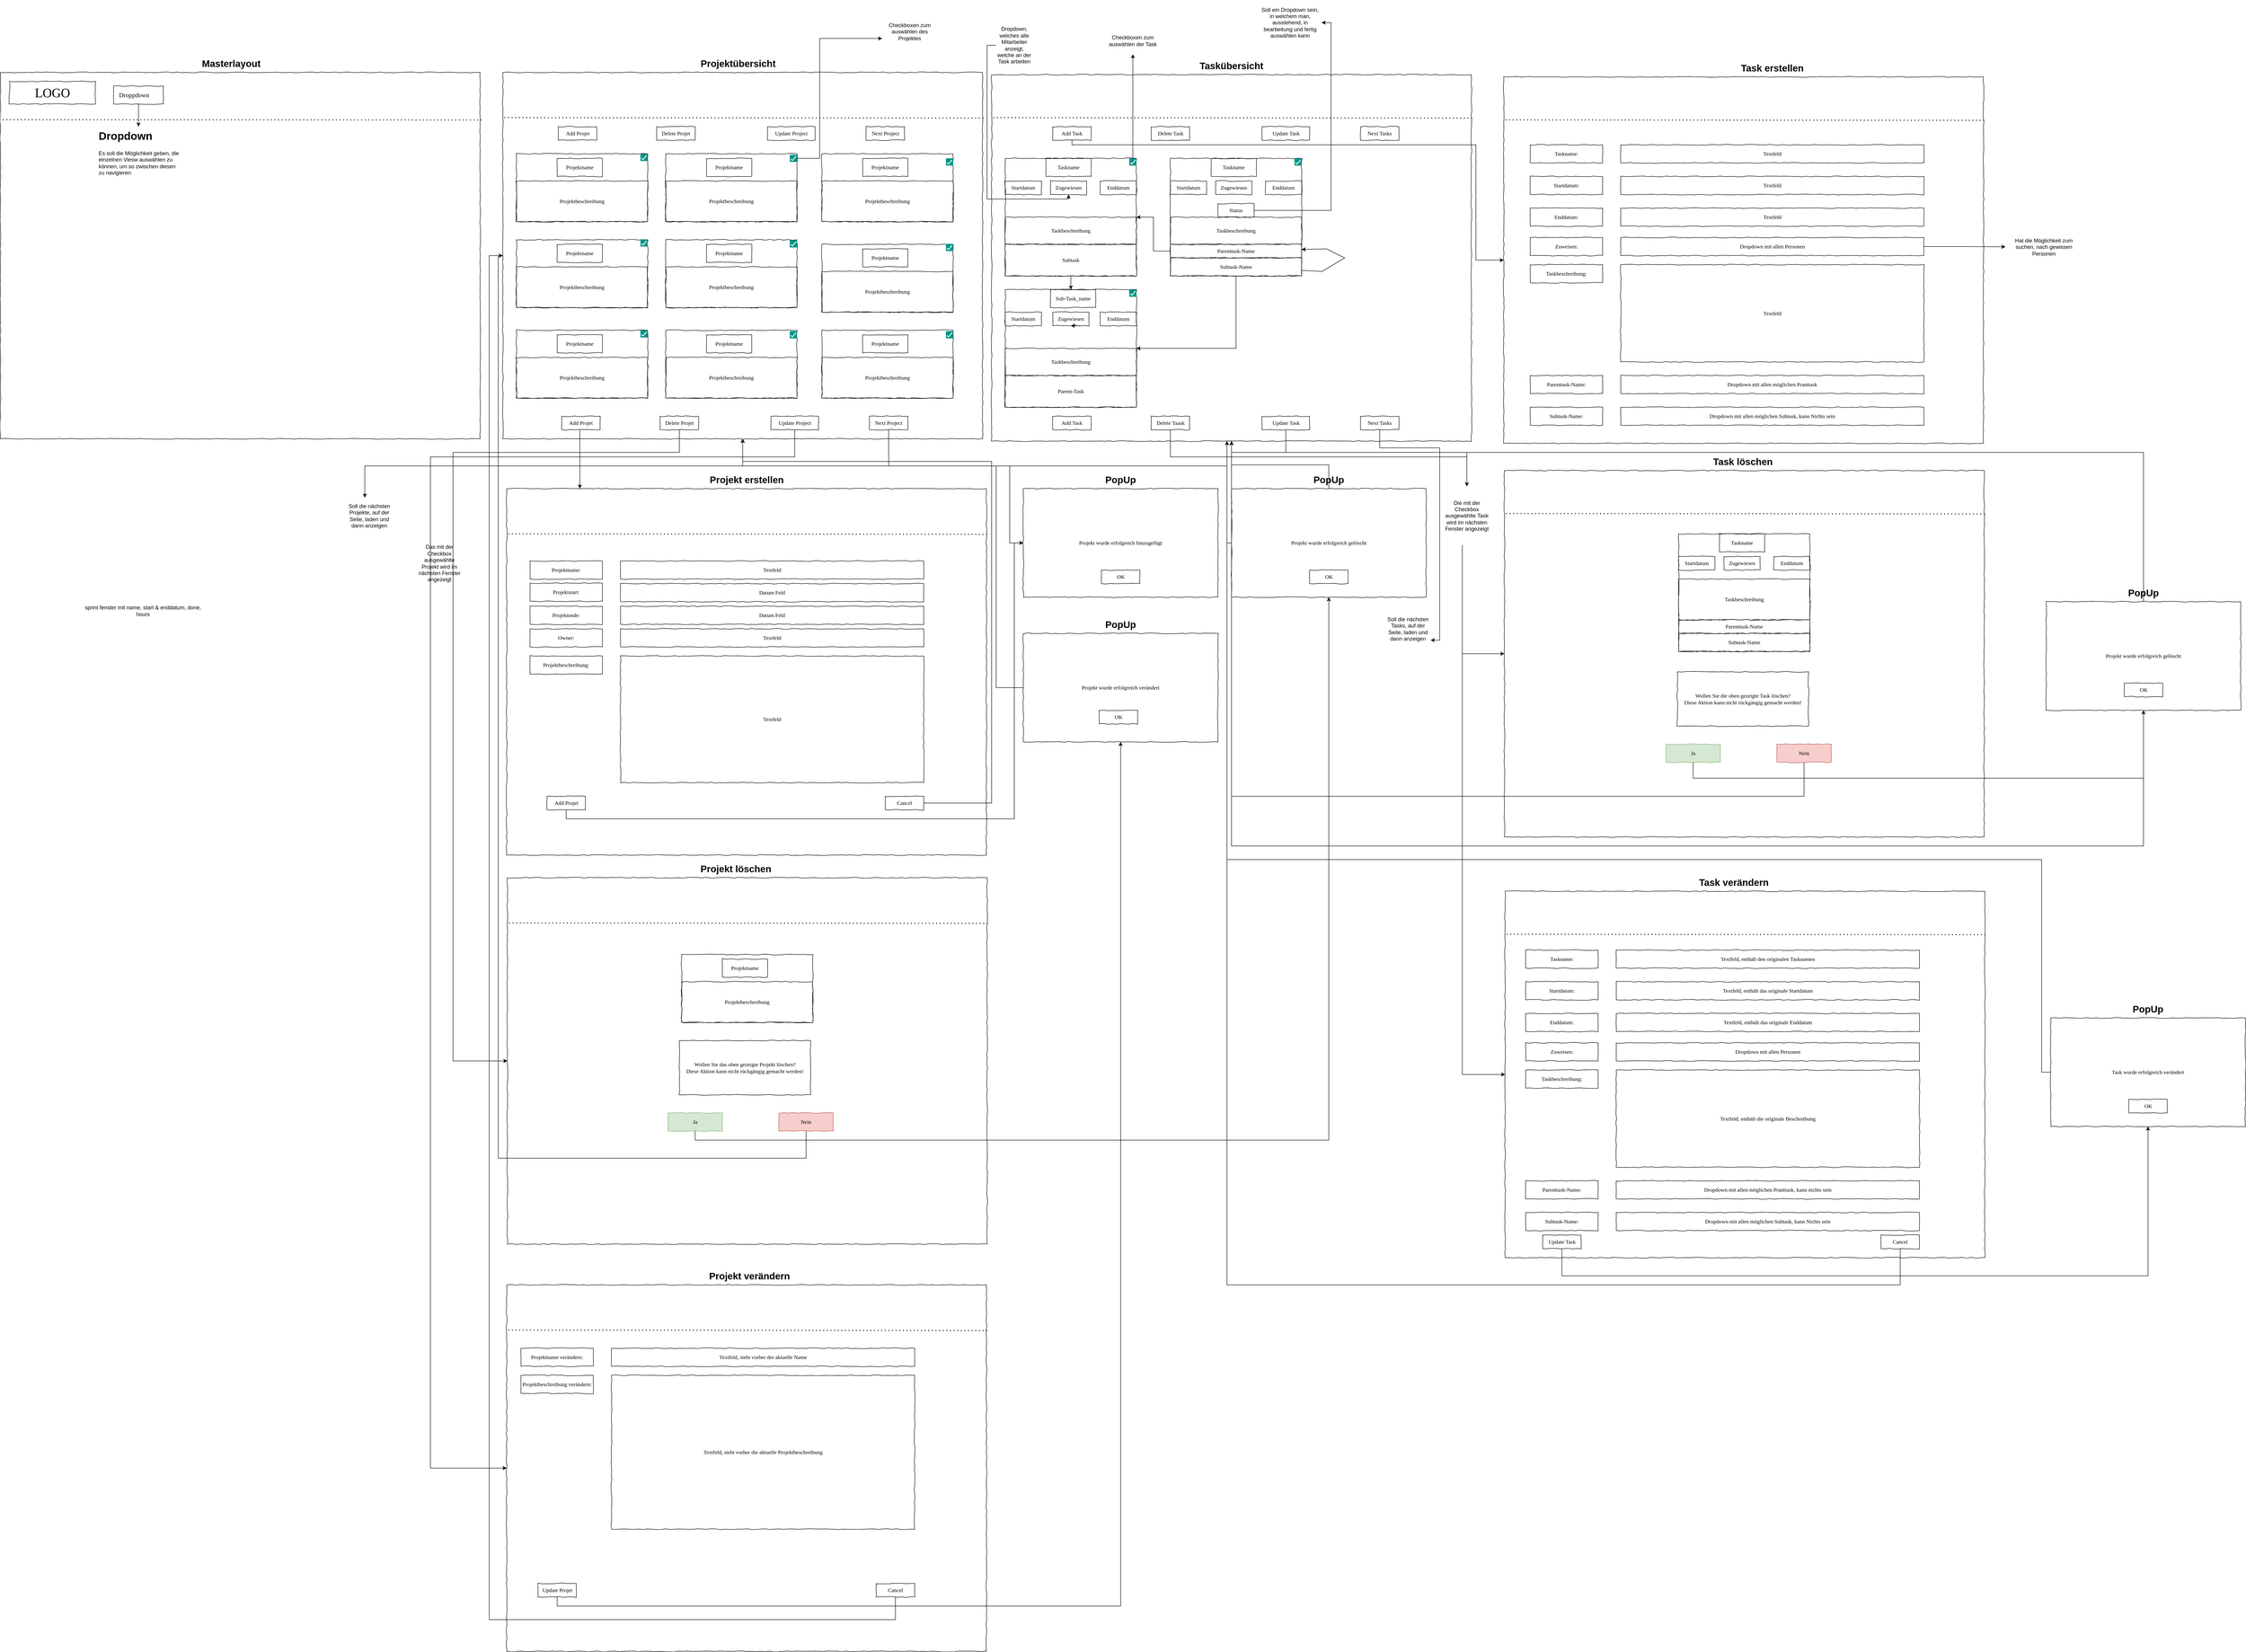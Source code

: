 <mxfile version="26.0.6">
  <diagram name="Page-1" id="9A0gmvIhfNZJ74vhL-FF">
    <mxGraphModel dx="1313" dy="1822" grid="1" gridSize="10" guides="1" tooltips="1" connect="1" arrows="1" fold="1" page="1" pageScale="1" pageWidth="827" pageHeight="1169" math="0" shadow="0">
      <root>
        <mxCell id="0" />
        <mxCell id="1" parent="0" />
        <mxCell id="HZKoihxPYj35PlWLnkdt-1" value="" style="whiteSpace=wrap;html=1;rounded=0;shadow=0;labelBackgroundColor=none;strokeColor=#000000;strokeWidth=1;fillColor=none;fontFamily=Verdana;fontSize=12;fontColor=#000000;align=center;comic=1;" vertex="1" parent="1">
          <mxGeometry x="2210" y="45" width="1060" height="810" as="geometry" />
        </mxCell>
        <mxCell id="HZKoihxPYj35PlWLnkdt-2" value="" style="whiteSpace=wrap;html=1;rounded=0;shadow=0;labelBackgroundColor=none;strokeColor=#000000;strokeWidth=1;fillColor=none;fontFamily=Verdana;fontSize=12;fontColor=#000000;align=center;comic=1;" vertex="1" parent="1">
          <mxGeometry x="20" y="40" width="1060" height="810" as="geometry" />
        </mxCell>
        <mxCell id="HZKoihxPYj35PlWLnkdt-3" value="LOGO" style="whiteSpace=wrap;html=1;rounded=0;shadow=0;labelBackgroundColor=none;strokeWidth=1;fontFamily=Verdana;fontSize=28;align=center;comic=1;" vertex="1" parent="1">
          <mxGeometry x="40" y="60" width="190" height="50" as="geometry" />
        </mxCell>
        <mxCell id="HZKoihxPYj35PlWLnkdt-4" style="edgeStyle=orthogonalEdgeStyle;rounded=0;orthogonalLoop=1;jettySize=auto;html=1;" edge="1" parent="1" source="HZKoihxPYj35PlWLnkdt-5" target="HZKoihxPYj35PlWLnkdt-8">
          <mxGeometry relative="1" as="geometry" />
        </mxCell>
        <mxCell id="HZKoihxPYj35PlWLnkdt-5" value="" style="whiteSpace=wrap;html=1;rounded=0;shadow=0;labelBackgroundColor=none;strokeWidth=1;fillColor=none;fontFamily=Verdana;fontSize=12;align=center;comic=1;" vertex="1" parent="1">
          <mxGeometry x="270" y="70" width="110" height="40" as="geometry" />
        </mxCell>
        <mxCell id="HZKoihxPYj35PlWLnkdt-6" value="Droppdown" style="text;html=1;points=[];align=left;verticalAlign=top;spacingTop=-4;fontSize=14;fontFamily=Verdana" vertex="1" parent="1">
          <mxGeometry x="280" y="80" width="90" height="20" as="geometry" />
        </mxCell>
        <mxCell id="HZKoihxPYj35PlWLnkdt-7" value="Masterlayout" style="text;html=1;align=center;verticalAlign=middle;whiteSpace=wrap;rounded=0;fontStyle=1;fontSize=21;" vertex="1" parent="1">
          <mxGeometry x="460" width="140" height="40" as="geometry" />
        </mxCell>
        <mxCell id="HZKoihxPYj35PlWLnkdt-8" value="&lt;h1 style=&quot;margin-top: 0px;&quot;&gt;Dropdown&lt;br&gt;&lt;/h1&gt;&lt;div&gt;Es soll die Möglichkeit geben, die einzelnen Viesw auswählen zu können, um so zwischen diesen zu navigieren&lt;/div&gt;" style="text;html=1;whiteSpace=wrap;overflow=hidden;rounded=0;" vertex="1" parent="1">
          <mxGeometry x="235" y="160" width="180" height="120" as="geometry" />
        </mxCell>
        <mxCell id="HZKoihxPYj35PlWLnkdt-9" value="" style="whiteSpace=wrap;html=1;rounded=0;shadow=0;labelBackgroundColor=none;strokeColor=#000000;strokeWidth=1;fillColor=none;fontFamily=Verdana;fontSize=12;fontColor=#000000;align=center;comic=1;" vertex="1" parent="1">
          <mxGeometry x="1130" y="40" width="1060" height="810" as="geometry" />
        </mxCell>
        <mxCell id="HZKoihxPYj35PlWLnkdt-10" value="Projektübersicht" style="text;html=1;align=center;verticalAlign=middle;whiteSpace=wrap;rounded=0;fontStyle=1;fontSize=21;" vertex="1" parent="1">
          <mxGeometry x="1560" width="180" height="40" as="geometry" />
        </mxCell>
        <mxCell id="HZKoihxPYj35PlWLnkdt-11" value="" style="whiteSpace=wrap;html=1;rounded=0;shadow=0;labelBackgroundColor=none;strokeWidth=1;fillColor=none;fontFamily=Verdana;fontSize=12;align=center;comic=1;" vertex="1" parent="1">
          <mxGeometry x="1160" y="220" width="290" height="150" as="geometry" />
        </mxCell>
        <mxCell id="HZKoihxPYj35PlWLnkdt-12" value="Projektbeschreibung" style="whiteSpace=wrap;html=1;rounded=0;shadow=0;labelBackgroundColor=none;strokeWidth=1;fillColor=none;fontFamily=Verdana;fontSize=12;align=center;comic=1;" vertex="1" parent="1">
          <mxGeometry x="1160" y="280" width="290" height="90" as="geometry" />
        </mxCell>
        <mxCell id="HZKoihxPYj35PlWLnkdt-13" value="Projektname" style="whiteSpace=wrap;html=1;rounded=0;shadow=0;labelBackgroundColor=none;strokeWidth=1;fillColor=none;fontFamily=Verdana;fontSize=12;align=center;comic=1;" vertex="1" parent="1">
          <mxGeometry x="1250" y="230" width="100" height="40" as="geometry" />
        </mxCell>
        <mxCell id="HZKoihxPYj35PlWLnkdt-14" value="" style="whiteSpace=wrap;html=1;rounded=0;shadow=0;labelBackgroundColor=none;strokeWidth=1;fillColor=none;fontFamily=Verdana;fontSize=12;align=center;comic=1;" vertex="1" parent="1">
          <mxGeometry x="1160" y="410" width="290" height="150" as="geometry" />
        </mxCell>
        <mxCell id="HZKoihxPYj35PlWLnkdt-15" value="Projektbeschreibung" style="whiteSpace=wrap;html=1;rounded=0;shadow=0;labelBackgroundColor=none;strokeWidth=1;fillColor=none;fontFamily=Verdana;fontSize=12;align=center;comic=1;" vertex="1" parent="1">
          <mxGeometry x="1160" y="470" width="290" height="90" as="geometry" />
        </mxCell>
        <mxCell id="HZKoihxPYj35PlWLnkdt-16" value="Projektname" style="whiteSpace=wrap;html=1;rounded=0;shadow=0;labelBackgroundColor=none;strokeWidth=1;fillColor=none;fontFamily=Verdana;fontSize=12;align=center;comic=1;" vertex="1" parent="1">
          <mxGeometry x="1250" y="420" width="100" height="40" as="geometry" />
        </mxCell>
        <mxCell id="HZKoihxPYj35PlWLnkdt-17" style="edgeStyle=orthogonalEdgeStyle;rounded=0;orthogonalLoop=1;jettySize=auto;html=1;" edge="1" parent="1" target="HZKoihxPYj35PlWLnkdt-76">
          <mxGeometry relative="1" as="geometry">
            <mxPoint x="1300.059" y="830" as="sourcePoint" />
            <Array as="points">
              <mxPoint x="1300" y="930" />
              <mxPoint x="1300" y="930" />
            </Array>
          </mxGeometry>
        </mxCell>
        <mxCell id="HZKoihxPYj35PlWLnkdt-18" value="" style="whiteSpace=wrap;html=1;rounded=0;shadow=0;labelBackgroundColor=none;strokeWidth=1;fillColor=none;fontFamily=Verdana;fontSize=12;align=center;comic=1;" vertex="1" parent="1">
          <mxGeometry x="1490" y="220" width="290" height="150" as="geometry" />
        </mxCell>
        <mxCell id="HZKoihxPYj35PlWLnkdt-19" value="Projektbeschreibung" style="whiteSpace=wrap;html=1;rounded=0;shadow=0;labelBackgroundColor=none;strokeWidth=1;fillColor=none;fontFamily=Verdana;fontSize=12;align=center;comic=1;" vertex="1" parent="1">
          <mxGeometry x="1490" y="280" width="290" height="90" as="geometry" />
        </mxCell>
        <mxCell id="HZKoihxPYj35PlWLnkdt-20" value="Projektname" style="whiteSpace=wrap;html=1;rounded=0;shadow=0;labelBackgroundColor=none;strokeWidth=1;fillColor=none;fontFamily=Verdana;fontSize=12;align=center;comic=1;" vertex="1" parent="1">
          <mxGeometry x="1580" y="230" width="100" height="40" as="geometry" />
        </mxCell>
        <mxCell id="HZKoihxPYj35PlWLnkdt-21" value="" style="whiteSpace=wrap;html=1;rounded=0;shadow=0;labelBackgroundColor=none;strokeWidth=1;fillColor=none;fontFamily=Verdana;fontSize=12;align=center;comic=1;" vertex="1" parent="1">
          <mxGeometry x="1835" y="220" width="290" height="150" as="geometry" />
        </mxCell>
        <mxCell id="HZKoihxPYj35PlWLnkdt-22" value="Projektbeschreibung" style="whiteSpace=wrap;html=1;rounded=0;shadow=0;labelBackgroundColor=none;strokeWidth=1;fillColor=none;fontFamily=Verdana;fontSize=12;align=center;comic=1;" vertex="1" parent="1">
          <mxGeometry x="1835" y="280" width="290" height="90" as="geometry" />
        </mxCell>
        <mxCell id="HZKoihxPYj35PlWLnkdt-23" value="Projektname" style="whiteSpace=wrap;html=1;rounded=0;shadow=0;labelBackgroundColor=none;strokeWidth=1;fillColor=none;fontFamily=Verdana;fontSize=12;align=center;comic=1;" vertex="1" parent="1">
          <mxGeometry x="1925" y="230" width="100" height="40" as="geometry" />
        </mxCell>
        <mxCell id="HZKoihxPYj35PlWLnkdt-24" value="" style="whiteSpace=wrap;html=1;rounded=0;shadow=0;labelBackgroundColor=none;strokeWidth=1;fillColor=none;fontFamily=Verdana;fontSize=12;align=center;comic=1;" vertex="1" parent="1">
          <mxGeometry x="1490" y="410" width="290" height="150" as="geometry" />
        </mxCell>
        <mxCell id="HZKoihxPYj35PlWLnkdt-25" value="Projektbeschreibung" style="whiteSpace=wrap;html=1;rounded=0;shadow=0;labelBackgroundColor=none;strokeWidth=1;fillColor=none;fontFamily=Verdana;fontSize=12;align=center;comic=1;" vertex="1" parent="1">
          <mxGeometry x="1490" y="470" width="290" height="90" as="geometry" />
        </mxCell>
        <mxCell id="HZKoihxPYj35PlWLnkdt-26" value="Projektname" style="whiteSpace=wrap;html=1;rounded=0;shadow=0;labelBackgroundColor=none;strokeWidth=1;fillColor=none;fontFamily=Verdana;fontSize=12;align=center;comic=1;" vertex="1" parent="1">
          <mxGeometry x="1580" y="420" width="100" height="40" as="geometry" />
        </mxCell>
        <mxCell id="HZKoihxPYj35PlWLnkdt-27" value="" style="whiteSpace=wrap;html=1;rounded=0;shadow=0;labelBackgroundColor=none;strokeWidth=1;fillColor=none;fontFamily=Verdana;fontSize=12;align=center;comic=1;" vertex="1" parent="1">
          <mxGeometry x="1835" y="420" width="290" height="150" as="geometry" />
        </mxCell>
        <mxCell id="HZKoihxPYj35PlWLnkdt-28" value="Projektbeschreibung" style="whiteSpace=wrap;html=1;rounded=0;shadow=0;labelBackgroundColor=none;strokeWidth=1;fillColor=none;fontFamily=Verdana;fontSize=12;align=center;comic=1;" vertex="1" parent="1">
          <mxGeometry x="1835" y="480" width="290" height="90" as="geometry" />
        </mxCell>
        <mxCell id="HZKoihxPYj35PlWLnkdt-29" value="Projektname" style="whiteSpace=wrap;html=1;rounded=0;shadow=0;labelBackgroundColor=none;strokeWidth=1;fillColor=none;fontFamily=Verdana;fontSize=12;align=center;comic=1;" vertex="1" parent="1">
          <mxGeometry x="1925" y="430" width="100" height="40" as="geometry" />
        </mxCell>
        <mxCell id="HZKoihxPYj35PlWLnkdt-30" value="" style="whiteSpace=wrap;html=1;rounded=0;shadow=0;labelBackgroundColor=none;strokeWidth=1;fillColor=none;fontFamily=Verdana;fontSize=12;align=center;comic=1;" vertex="1" parent="1">
          <mxGeometry x="1160" y="610" width="290" height="150" as="geometry" />
        </mxCell>
        <mxCell id="HZKoihxPYj35PlWLnkdt-31" value="Projektbeschreibung" style="whiteSpace=wrap;html=1;rounded=0;shadow=0;labelBackgroundColor=none;strokeWidth=1;fillColor=none;fontFamily=Verdana;fontSize=12;align=center;comic=1;" vertex="1" parent="1">
          <mxGeometry x="1160" y="670" width="290" height="90" as="geometry" />
        </mxCell>
        <mxCell id="HZKoihxPYj35PlWLnkdt-32" value="Projektname" style="whiteSpace=wrap;html=1;rounded=0;shadow=0;labelBackgroundColor=none;strokeWidth=1;fillColor=none;fontFamily=Verdana;fontSize=12;align=center;comic=1;" vertex="1" parent="1">
          <mxGeometry x="1250" y="620" width="100" height="40" as="geometry" />
        </mxCell>
        <mxCell id="HZKoihxPYj35PlWLnkdt-33" value="" style="whiteSpace=wrap;html=1;rounded=0;shadow=0;labelBackgroundColor=none;strokeWidth=1;fillColor=none;fontFamily=Verdana;fontSize=12;align=center;comic=1;" vertex="1" parent="1">
          <mxGeometry x="1490" y="610" width="290" height="150" as="geometry" />
        </mxCell>
        <mxCell id="HZKoihxPYj35PlWLnkdt-34" value="Projektbeschreibung" style="whiteSpace=wrap;html=1;rounded=0;shadow=0;labelBackgroundColor=none;strokeWidth=1;fillColor=none;fontFamily=Verdana;fontSize=12;align=center;comic=1;" vertex="1" parent="1">
          <mxGeometry x="1490" y="670" width="290" height="90" as="geometry" />
        </mxCell>
        <mxCell id="HZKoihxPYj35PlWLnkdt-35" value="Projektname" style="whiteSpace=wrap;html=1;rounded=0;shadow=0;labelBackgroundColor=none;strokeWidth=1;fillColor=none;fontFamily=Verdana;fontSize=12;align=center;comic=1;" vertex="1" parent="1">
          <mxGeometry x="1580" y="620" width="100" height="40" as="geometry" />
        </mxCell>
        <mxCell id="HZKoihxPYj35PlWLnkdt-36" value="" style="whiteSpace=wrap;html=1;rounded=0;shadow=0;labelBackgroundColor=none;strokeWidth=1;fillColor=none;fontFamily=Verdana;fontSize=12;align=center;comic=1;" vertex="1" parent="1">
          <mxGeometry x="1835" y="610" width="290" height="150" as="geometry" />
        </mxCell>
        <mxCell id="HZKoihxPYj35PlWLnkdt-37" value="Projektbeschreibung" style="whiteSpace=wrap;html=1;rounded=0;shadow=0;labelBackgroundColor=none;strokeWidth=1;fillColor=none;fontFamily=Verdana;fontSize=12;align=center;comic=1;" vertex="1" parent="1">
          <mxGeometry x="1835" y="670" width="290" height="90" as="geometry" />
        </mxCell>
        <mxCell id="HZKoihxPYj35PlWLnkdt-38" value="Projektname" style="whiteSpace=wrap;html=1;rounded=0;shadow=0;labelBackgroundColor=none;strokeWidth=1;fillColor=none;fontFamily=Verdana;fontSize=12;align=center;comic=1;" vertex="1" parent="1">
          <mxGeometry x="1925" y="620" width="100" height="40" as="geometry" />
        </mxCell>
        <mxCell id="HZKoihxPYj35PlWLnkdt-39" value="Next Project" style="whiteSpace=wrap;html=1;rounded=0;shadow=0;labelBackgroundColor=none;strokeWidth=1;fillColor=none;fontFamily=Verdana;fontSize=12;align=center;comic=1;" vertex="1" parent="1">
          <mxGeometry x="1932.5" y="160" width="85" height="30" as="geometry" />
        </mxCell>
        <mxCell id="HZKoihxPYj35PlWLnkdt-40" value="Add Projet" style="whiteSpace=wrap;html=1;rounded=0;shadow=0;labelBackgroundColor=none;strokeWidth=1;fillColor=none;fontFamily=Verdana;fontSize=12;align=center;comic=1;" vertex="1" parent="1">
          <mxGeometry x="1252.5" y="160" width="85" height="30" as="geometry" />
        </mxCell>
        <mxCell id="HZKoihxPYj35PlWLnkdt-41" value="Delete Projet" style="whiteSpace=wrap;html=1;rounded=0;shadow=0;labelBackgroundColor=none;strokeWidth=1;fillColor=none;fontFamily=Verdana;fontSize=12;align=center;comic=1;" vertex="1" parent="1">
          <mxGeometry x="1470" y="160" width="85" height="30" as="geometry" />
        </mxCell>
        <mxCell id="HZKoihxPYj35PlWLnkdt-42" value="" style="endArrow=none;dashed=1;html=1;dashPattern=1 3;strokeWidth=2;rounded=0;entryX=0;entryY=0.129;entryDx=0;entryDy=0;entryPerimeter=0;exitX=1.003;exitY=0.13;exitDx=0;exitDy=0;exitPerimeter=0;" edge="1" parent="1" source="HZKoihxPYj35PlWLnkdt-2" target="HZKoihxPYj35PlWLnkdt-2">
          <mxGeometry width="50" height="50" relative="1" as="geometry">
            <mxPoint x="580" y="230" as="sourcePoint" />
            <mxPoint x="630" y="180" as="targetPoint" />
          </mxGeometry>
        </mxCell>
        <mxCell id="HZKoihxPYj35PlWLnkdt-43" value="" style="endArrow=none;dashed=1;html=1;dashPattern=1 3;strokeWidth=2;rounded=0;entryX=0;entryY=0.129;entryDx=0;entryDy=0;entryPerimeter=0;exitX=1.003;exitY=0.13;exitDx=0;exitDy=0;exitPerimeter=0;" edge="1" parent="1">
          <mxGeometry width="50" height="50" relative="1" as="geometry">
            <mxPoint x="2191.5" y="141" as="sourcePoint" />
            <mxPoint x="1128.5" y="140" as="targetPoint" />
          </mxGeometry>
        </mxCell>
        <mxCell id="HZKoihxPYj35PlWLnkdt-44" value="" style="endArrow=none;dashed=1;html=1;dashPattern=1 3;strokeWidth=2;rounded=0;entryX=0;entryY=0.129;entryDx=0;entryDy=0;entryPerimeter=0;exitX=1.003;exitY=0.13;exitDx=0;exitDy=0;exitPerimeter=0;" edge="1" parent="1">
          <mxGeometry width="50" height="50" relative="1" as="geometry">
            <mxPoint x="3271.5" y="141" as="sourcePoint" />
            <mxPoint x="2208.5" y="140" as="targetPoint" />
          </mxGeometry>
        </mxCell>
        <mxCell id="HZKoihxPYj35PlWLnkdt-45" value="Taskübersicht" style="text;html=1;align=center;verticalAlign=middle;whiteSpace=wrap;rounded=0;fontStyle=1;fontSize=21;" vertex="1" parent="1">
          <mxGeometry x="2650" y="5" width="180" height="40" as="geometry" />
        </mxCell>
        <mxCell id="HZKoihxPYj35PlWLnkdt-46" style="edgeStyle=orthogonalEdgeStyle;rounded=0;orthogonalLoop=1;jettySize=auto;html=1;" edge="1" parent="1" source="HZKoihxPYj35PlWLnkdt-47" target="HZKoihxPYj35PlWLnkdt-56">
          <mxGeometry relative="1" as="geometry" />
        </mxCell>
        <mxCell id="HZKoihxPYj35PlWLnkdt-47" value="" style="whiteSpace=wrap;html=1;rounded=0;shadow=0;labelBackgroundColor=none;strokeWidth=1;fillColor=none;fontFamily=Verdana;fontSize=12;align=center;comic=1;" vertex="1" parent="1">
          <mxGeometry x="2240" y="230" width="290" height="260" as="geometry" />
        </mxCell>
        <mxCell id="HZKoihxPYj35PlWLnkdt-48" value="Taskbeschreibung" style="whiteSpace=wrap;html=1;rounded=0;shadow=0;labelBackgroundColor=none;strokeWidth=1;fillColor=none;fontFamily=Verdana;fontSize=12;align=center;comic=1;" vertex="1" parent="1">
          <mxGeometry x="2240" y="360" width="290" height="60" as="geometry" />
        </mxCell>
        <mxCell id="HZKoihxPYj35PlWLnkdt-49" value="Taskname" style="whiteSpace=wrap;html=1;rounded=0;shadow=0;labelBackgroundColor=none;strokeWidth=1;fillColor=none;fontFamily=Verdana;fontSize=12;align=center;comic=1;" vertex="1" parent="1">
          <mxGeometry x="2330" y="230" width="100" height="40" as="geometry" />
        </mxCell>
        <mxCell id="HZKoihxPYj35PlWLnkdt-50" value="Startdatum" style="whiteSpace=wrap;html=1;rounded=0;shadow=0;labelBackgroundColor=none;strokeWidth=1;fillColor=none;fontFamily=Verdana;fontSize=12;align=center;comic=1;" vertex="1" parent="1">
          <mxGeometry x="2240" y="280" width="80" height="30" as="geometry" />
        </mxCell>
        <mxCell id="HZKoihxPYj35PlWLnkdt-51" value="Enddatum" style="whiteSpace=wrap;html=1;rounded=0;shadow=0;labelBackgroundColor=none;strokeWidth=1;fillColor=none;fontFamily=Verdana;fontSize=12;align=center;comic=1;" vertex="1" parent="1">
          <mxGeometry x="2450" y="280" width="80" height="30" as="geometry" />
        </mxCell>
        <mxCell id="HZKoihxPYj35PlWLnkdt-52" value="Zugewiesen" style="whiteSpace=wrap;html=1;rounded=0;shadow=0;labelBackgroundColor=none;strokeWidth=1;fillColor=none;fontFamily=Verdana;fontSize=12;align=center;comic=1;" vertex="1" parent="1">
          <mxGeometry x="2340" y="280" width="80" height="30" as="geometry" />
        </mxCell>
        <mxCell id="HZKoihxPYj35PlWLnkdt-53" style="edgeStyle=orthogonalEdgeStyle;rounded=0;orthogonalLoop=1;jettySize=auto;html=1;" edge="1" parent="1" source="HZKoihxPYj35PlWLnkdt-54" target="HZKoihxPYj35PlWLnkdt-52">
          <mxGeometry relative="1" as="geometry">
            <Array as="points">
              <mxPoint x="2200" y="-20" />
              <mxPoint x="2200" y="320" />
            </Array>
          </mxGeometry>
        </mxCell>
        <mxCell id="HZKoihxPYj35PlWLnkdt-54" value="Dropdown, welches alle Mitarbeiter anzeigt, welche an der Task arbeiten" style="text;html=1;align=center;verticalAlign=middle;whiteSpace=wrap;rounded=0;" vertex="1" parent="1">
          <mxGeometry x="2220" y="-70" width="80" height="100" as="geometry" />
        </mxCell>
        <mxCell id="HZKoihxPYj35PlWLnkdt-55" value="Subtask" style="whiteSpace=wrap;html=1;rounded=0;shadow=0;labelBackgroundColor=none;strokeWidth=1;fillColor=none;fontFamily=Verdana;fontSize=12;align=center;comic=1;" vertex="1" parent="1">
          <mxGeometry x="2240" y="420" width="290" height="70" as="geometry" />
        </mxCell>
        <mxCell id="HZKoihxPYj35PlWLnkdt-56" value="" style="whiteSpace=wrap;html=1;rounded=0;shadow=0;labelBackgroundColor=none;strokeWidth=1;fillColor=none;fontFamily=Verdana;fontSize=12;align=center;comic=1;" vertex="1" parent="1">
          <mxGeometry x="2240" y="520" width="290" height="260" as="geometry" />
        </mxCell>
        <mxCell id="HZKoihxPYj35PlWLnkdt-57" value="Taskbeschreibung" style="whiteSpace=wrap;html=1;rounded=0;shadow=0;labelBackgroundColor=none;strokeWidth=1;fillColor=none;fontFamily=Verdana;fontSize=12;align=center;comic=1;" vertex="1" parent="1">
          <mxGeometry x="2240" y="650" width="290" height="60" as="geometry" />
        </mxCell>
        <mxCell id="HZKoihxPYj35PlWLnkdt-58" value="Sub-Task_name" style="whiteSpace=wrap;html=1;rounded=0;shadow=0;labelBackgroundColor=none;strokeWidth=1;fillColor=none;fontFamily=Verdana;fontSize=12;align=center;comic=1;" vertex="1" parent="1">
          <mxGeometry x="2340" y="520" width="100" height="40" as="geometry" />
        </mxCell>
        <mxCell id="HZKoihxPYj35PlWLnkdt-59" value="Startdatum" style="whiteSpace=wrap;html=1;rounded=0;shadow=0;labelBackgroundColor=none;strokeWidth=1;fillColor=none;fontFamily=Verdana;fontSize=12;align=center;comic=1;" vertex="1" parent="1">
          <mxGeometry x="2240" y="570" width="80" height="30" as="geometry" />
        </mxCell>
        <mxCell id="HZKoihxPYj35PlWLnkdt-60" value="Enddatum" style="whiteSpace=wrap;html=1;rounded=0;shadow=0;labelBackgroundColor=none;strokeWidth=1;fillColor=none;fontFamily=Verdana;fontSize=12;align=center;comic=1;" vertex="1" parent="1">
          <mxGeometry x="2450" y="570" width="80" height="30" as="geometry" />
        </mxCell>
        <mxCell id="HZKoihxPYj35PlWLnkdt-61" value="Parent-Task" style="whiteSpace=wrap;html=1;rounded=0;shadow=0;labelBackgroundColor=none;strokeWidth=1;fillColor=none;fontFamily=Verdana;fontSize=12;align=center;comic=1;" vertex="1" parent="1">
          <mxGeometry x="2240" y="710" width="290" height="70" as="geometry" />
        </mxCell>
        <mxCell id="HZKoihxPYj35PlWLnkdt-62" value="Zugewiesen" style="whiteSpace=wrap;html=1;rounded=0;shadow=0;labelBackgroundColor=none;strokeWidth=1;fillColor=none;fontFamily=Verdana;fontSize=12;align=center;comic=1;" vertex="1" parent="1">
          <mxGeometry x="2345" y="570" width="80" height="30" as="geometry" />
        </mxCell>
        <mxCell id="HZKoihxPYj35PlWLnkdt-63" style="edgeStyle=orthogonalEdgeStyle;rounded=0;orthogonalLoop=1;jettySize=auto;html=1;exitX=0.75;exitY=1;exitDx=0;exitDy=0;entryX=0.5;entryY=1;entryDx=0;entryDy=0;" edge="1" parent="1" source="HZKoihxPYj35PlWLnkdt-62" target="HZKoihxPYj35PlWLnkdt-62">
          <mxGeometry relative="1" as="geometry" />
        </mxCell>
        <mxCell id="HZKoihxPYj35PlWLnkdt-64" value="" style="whiteSpace=wrap;html=1;rounded=0;shadow=0;labelBackgroundColor=none;strokeWidth=1;fillColor=none;fontFamily=Verdana;fontSize=12;align=center;comic=1;" vertex="1" parent="1">
          <mxGeometry x="2605" y="230" width="290" height="260" as="geometry" />
        </mxCell>
        <mxCell id="HZKoihxPYj35PlWLnkdt-65" value="Taskbeschreibung" style="whiteSpace=wrap;html=1;rounded=0;shadow=0;labelBackgroundColor=none;strokeWidth=1;fillColor=none;fontFamily=Verdana;fontSize=12;align=center;comic=1;" vertex="1" parent="1">
          <mxGeometry x="2605" y="360" width="290" height="60" as="geometry" />
        </mxCell>
        <mxCell id="HZKoihxPYj35PlWLnkdt-66" value="Taskname" style="whiteSpace=wrap;html=1;rounded=0;shadow=0;labelBackgroundColor=none;strokeWidth=1;fillColor=none;fontFamily=Verdana;fontSize=12;align=center;comic=1;" vertex="1" parent="1">
          <mxGeometry x="2695" y="230" width="100" height="40" as="geometry" />
        </mxCell>
        <mxCell id="HZKoihxPYj35PlWLnkdt-67" value="Startdatum" style="whiteSpace=wrap;html=1;rounded=0;shadow=0;labelBackgroundColor=none;strokeWidth=1;fillColor=none;fontFamily=Verdana;fontSize=12;align=center;comic=1;" vertex="1" parent="1">
          <mxGeometry x="2605" y="280" width="80" height="30" as="geometry" />
        </mxCell>
        <mxCell id="HZKoihxPYj35PlWLnkdt-68" value="Enddatum" style="whiteSpace=wrap;html=1;rounded=0;shadow=0;labelBackgroundColor=none;strokeWidth=1;fillColor=none;fontFamily=Verdana;fontSize=12;align=center;comic=1;" vertex="1" parent="1">
          <mxGeometry x="2815" y="280" width="80" height="30" as="geometry" />
        </mxCell>
        <mxCell id="HZKoihxPYj35PlWLnkdt-69" value="Zugewiesen" style="whiteSpace=wrap;html=1;rounded=0;shadow=0;labelBackgroundColor=none;strokeWidth=1;fillColor=none;fontFamily=Verdana;fontSize=12;align=center;comic=1;" vertex="1" parent="1">
          <mxGeometry x="2705" y="280" width="80" height="30" as="geometry" />
        </mxCell>
        <mxCell id="HZKoihxPYj35PlWLnkdt-70" style="edgeStyle=orthogonalEdgeStyle;rounded=0;orthogonalLoop=1;jettySize=auto;html=1;" edge="1" parent="1" source="HZKoihxPYj35PlWLnkdt-71" target="HZKoihxPYj35PlWLnkdt-56">
          <mxGeometry relative="1" as="geometry">
            <Array as="points">
              <mxPoint x="2750" y="650" />
            </Array>
          </mxGeometry>
        </mxCell>
        <mxCell id="HZKoihxPYj35PlWLnkdt-71" value="Subtask-Name" style="whiteSpace=wrap;html=1;rounded=0;shadow=0;labelBackgroundColor=none;strokeWidth=1;fillColor=none;fontFamily=Verdana;fontSize=12;align=center;comic=1;" vertex="1" parent="1">
          <mxGeometry x="2605" y="450" width="290" height="40" as="geometry" />
        </mxCell>
        <mxCell id="HZKoihxPYj35PlWLnkdt-72" style="edgeStyle=orthogonalEdgeStyle;rounded=0;orthogonalLoop=1;jettySize=auto;html=1;" edge="1" parent="1" source="HZKoihxPYj35PlWLnkdt-73" target="HZKoihxPYj35PlWLnkdt-47">
          <mxGeometry relative="1" as="geometry" />
        </mxCell>
        <mxCell id="HZKoihxPYj35PlWLnkdt-73" value="Parenttask-Name" style="whiteSpace=wrap;html=1;rounded=0;shadow=0;labelBackgroundColor=none;strokeWidth=1;fillColor=none;fontFamily=Verdana;fontSize=12;align=center;comic=1;" vertex="1" parent="1">
          <mxGeometry x="2605" y="420" width="290" height="30" as="geometry" />
        </mxCell>
        <mxCell id="HZKoihxPYj35PlWLnkdt-74" value="" style="endArrow=classic;html=1;rounded=0;" edge="1" parent="1" source="HZKoihxPYj35PlWLnkdt-71" target="HZKoihxPYj35PlWLnkdt-73">
          <mxGeometry width="50" height="50" relative="1" as="geometry">
            <mxPoint x="2980" y="500" as="sourcePoint" />
            <mxPoint x="3030" y="450" as="targetPoint" />
            <Array as="points">
              <mxPoint x="2940" y="480" />
              <mxPoint x="2990" y="450" />
              <mxPoint x="2950" y="430" />
            </Array>
          </mxGeometry>
        </mxCell>
        <mxCell id="HZKoihxPYj35PlWLnkdt-75" style="edgeStyle=orthogonalEdgeStyle;rounded=0;orthogonalLoop=1;jettySize=auto;html=1;exitX=0.5;exitY=1;exitDx=0;exitDy=0;" edge="1" parent="1" source="HZKoihxPYj35PlWLnkdt-93" target="HZKoihxPYj35PlWLnkdt-97">
          <mxGeometry relative="1" as="geometry">
            <Array as="points">
              <mxPoint x="1270" y="1690" />
              <mxPoint x="2260" y="1690" />
              <mxPoint x="2260" y="1080" />
            </Array>
          </mxGeometry>
        </mxCell>
        <mxCell id="HZKoihxPYj35PlWLnkdt-76" value="" style="whiteSpace=wrap;html=1;rounded=0;shadow=0;labelBackgroundColor=none;strokeColor=#000000;strokeWidth=1;fillColor=none;fontFamily=Verdana;fontSize=12;fontColor=#000000;align=center;comic=1;" vertex="1" parent="1">
          <mxGeometry x="1138.5" y="960" width="1060" height="810" as="geometry" />
        </mxCell>
        <mxCell id="HZKoihxPYj35PlWLnkdt-77" value="" style="endArrow=none;dashed=1;html=1;dashPattern=1 3;strokeWidth=2;rounded=0;entryX=0;entryY=0.129;entryDx=0;entryDy=0;entryPerimeter=0;exitX=1.003;exitY=0.13;exitDx=0;exitDy=0;exitPerimeter=0;" edge="1" parent="1">
          <mxGeometry width="50" height="50" relative="1" as="geometry">
            <mxPoint x="2200" y="1061" as="sourcePoint" />
            <mxPoint x="1137" y="1060" as="targetPoint" />
          </mxGeometry>
        </mxCell>
        <mxCell id="HZKoihxPYj35PlWLnkdt-78" value="Projekt erstellen" style="text;html=1;align=center;verticalAlign=middle;whiteSpace=wrap;rounded=0;fontStyle=1;fontSize=21;" vertex="1" parent="1">
          <mxGeometry x="1578.5" y="920" width="180" height="40" as="geometry" />
        </mxCell>
        <mxCell id="HZKoihxPYj35PlWLnkdt-79" value="Projektname:" style="whiteSpace=wrap;html=1;rounded=0;shadow=0;labelBackgroundColor=none;strokeWidth=1;fillColor=none;fontFamily=Verdana;fontSize=12;align=center;comic=1;" vertex="1" parent="1">
          <mxGeometry x="1190" y="1120" width="160" height="40" as="geometry" />
        </mxCell>
        <mxCell id="HZKoihxPYj35PlWLnkdt-80" value="Textfeld" style="whiteSpace=wrap;html=1;rounded=0;shadow=0;labelBackgroundColor=none;strokeWidth=1;fillColor=none;fontFamily=Verdana;fontSize=12;align=center;comic=1;" vertex="1" parent="1">
          <mxGeometry x="1390" y="1120" width="670" height="40" as="geometry" />
        </mxCell>
        <mxCell id="HZKoihxPYj35PlWLnkdt-81" value="Projektbeschreibung:" style="whiteSpace=wrap;html=1;rounded=0;shadow=0;labelBackgroundColor=none;strokeWidth=1;fillColor=none;fontFamily=Verdana;fontSize=12;align=center;comic=1;" vertex="1" parent="1">
          <mxGeometry x="1190" y="1330" width="160" height="40" as="geometry" />
        </mxCell>
        <mxCell id="HZKoihxPYj35PlWLnkdt-82" value="Textfeld" style="whiteSpace=wrap;html=1;rounded=0;shadow=0;labelBackgroundColor=none;strokeWidth=1;fillColor=none;fontFamily=Verdana;fontSize=12;align=center;comic=1;" vertex="1" parent="1">
          <mxGeometry x="1390" y="1330" width="670" height="280" as="geometry" />
        </mxCell>
        <mxCell id="HZKoihxPYj35PlWLnkdt-83" style="edgeStyle=orthogonalEdgeStyle;rounded=0;orthogonalLoop=1;jettySize=auto;html=1;exitX=0.5;exitY=1;exitDx=0;exitDy=0;" edge="1" parent="1" source="HZKoihxPYj35PlWLnkdt-90" target="HZKoihxPYj35PlWLnkdt-101">
          <mxGeometry relative="1" as="geometry" />
        </mxCell>
        <mxCell id="HZKoihxPYj35PlWLnkdt-84" value="" style="whiteSpace=wrap;html=1;rounded=0;shadow=0;labelBackgroundColor=none;strokeColor=#000000;strokeWidth=1;fillColor=none;fontFamily=Verdana;fontSize=12;fontColor=#000000;align=center;comic=1;" vertex="1" parent="1">
          <mxGeometry x="1140" y="1820" width="1060" height="810" as="geometry" />
        </mxCell>
        <mxCell id="HZKoihxPYj35PlWLnkdt-85" value="" style="endArrow=none;dashed=1;html=1;dashPattern=1 3;strokeWidth=2;rounded=0;entryX=0;entryY=0.129;entryDx=0;entryDy=0;entryPerimeter=0;exitX=1.003;exitY=0.13;exitDx=0;exitDy=0;exitPerimeter=0;" edge="1" parent="1">
          <mxGeometry width="50" height="50" relative="1" as="geometry">
            <mxPoint x="2201.5" y="1921" as="sourcePoint" />
            <mxPoint x="1138.5" y="1920" as="targetPoint" />
          </mxGeometry>
        </mxCell>
        <mxCell id="HZKoihxPYj35PlWLnkdt-86" value="" style="whiteSpace=wrap;html=1;rounded=0;shadow=0;labelBackgroundColor=none;strokeWidth=1;fillColor=none;fontFamily=Verdana;fontSize=12;align=center;comic=1;" vertex="1" parent="1">
          <mxGeometry x="1525" y="1990" width="290" height="150" as="geometry" />
        </mxCell>
        <mxCell id="HZKoihxPYj35PlWLnkdt-87" value="Projektbeschreibung" style="whiteSpace=wrap;html=1;rounded=0;shadow=0;labelBackgroundColor=none;strokeWidth=1;fillColor=none;fontFamily=Verdana;fontSize=12;align=center;comic=1;" vertex="1" parent="1">
          <mxGeometry x="1525" y="2050" width="290" height="90" as="geometry" />
        </mxCell>
        <mxCell id="HZKoihxPYj35PlWLnkdt-88" value="Projektname" style="whiteSpace=wrap;html=1;rounded=0;shadow=0;labelBackgroundColor=none;strokeWidth=1;fillColor=none;fontFamily=Verdana;fontSize=12;align=center;comic=1;" vertex="1" parent="1">
          <mxGeometry x="1615" y="2000" width="100" height="40" as="geometry" />
        </mxCell>
        <mxCell id="HZKoihxPYj35PlWLnkdt-89" value="Wollen Sie das oben gezeigte Projekt löschen?&lt;br&gt;Diese Aktion kann nicht rückgängig gemacht werden!" style="whiteSpace=wrap;html=1;rounded=0;shadow=0;labelBackgroundColor=none;strokeWidth=1;fillColor=none;fontFamily=Verdana;fontSize=12;align=center;comic=1;" vertex="1" parent="1">
          <mxGeometry x="1520" y="2180" width="290" height="120" as="geometry" />
        </mxCell>
        <mxCell id="HZKoihxPYj35PlWLnkdt-90" value="Ja" style="whiteSpace=wrap;html=1;rounded=0;shadow=0;labelBackgroundColor=none;strokeWidth=1;fillColor=#d5e8d4;fontFamily=Verdana;fontSize=12;align=center;comic=1;strokeColor=#82b366;" vertex="1" parent="1">
          <mxGeometry x="1495" y="2340" width="120" height="40" as="geometry" />
        </mxCell>
        <mxCell id="HZKoihxPYj35PlWLnkdt-91" style="edgeStyle=orthogonalEdgeStyle;rounded=0;orthogonalLoop=1;jettySize=auto;html=1;" edge="1" parent="1" source="HZKoihxPYj35PlWLnkdt-92" target="HZKoihxPYj35PlWLnkdt-9">
          <mxGeometry relative="1" as="geometry">
            <Array as="points">
              <mxPoint x="1800" y="2440" />
              <mxPoint x="1120" y="2440" />
              <mxPoint x="1120" y="445" />
            </Array>
          </mxGeometry>
        </mxCell>
        <mxCell id="HZKoihxPYj35PlWLnkdt-92" value="Nein" style="whiteSpace=wrap;html=1;rounded=0;shadow=0;labelBackgroundColor=none;strokeWidth=1;fillColor=#f8cecc;fontFamily=Verdana;fontSize=12;align=center;comic=1;strokeColor=#b85450;" vertex="1" parent="1">
          <mxGeometry x="1740" y="2340" width="120" height="40" as="geometry" />
        </mxCell>
        <mxCell id="HZKoihxPYj35PlWLnkdt-93" value="Add Projet" style="whiteSpace=wrap;html=1;rounded=0;shadow=0;labelBackgroundColor=none;strokeWidth=1;fillColor=none;fontFamily=Verdana;fontSize=12;align=center;comic=1;" vertex="1" parent="1">
          <mxGeometry x="1227.5" y="1640" width="85" height="30" as="geometry" />
        </mxCell>
        <mxCell id="HZKoihxPYj35PlWLnkdt-94" style="edgeStyle=orthogonalEdgeStyle;rounded=0;orthogonalLoop=1;jettySize=auto;html=1;" edge="1" parent="1" source="HZKoihxPYj35PlWLnkdt-95" target="HZKoihxPYj35PlWLnkdt-9">
          <mxGeometry relative="1" as="geometry">
            <Array as="points">
              <mxPoint x="2210" y="1655" />
              <mxPoint x="2210" y="900" />
              <mxPoint x="1660" y="900" />
            </Array>
          </mxGeometry>
        </mxCell>
        <mxCell id="HZKoihxPYj35PlWLnkdt-95" value="Cancel" style="whiteSpace=wrap;html=1;rounded=0;shadow=0;labelBackgroundColor=none;strokeWidth=1;fillColor=none;fontFamily=Verdana;fontSize=12;align=center;comic=1;" vertex="1" parent="1">
          <mxGeometry x="1975" y="1640" width="85" height="30" as="geometry" />
        </mxCell>
        <mxCell id="HZKoihxPYj35PlWLnkdt-96" style="edgeStyle=orthogonalEdgeStyle;rounded=0;orthogonalLoop=1;jettySize=auto;html=1;" edge="1" parent="1" source="HZKoihxPYj35PlWLnkdt-97" target="HZKoihxPYj35PlWLnkdt-9">
          <mxGeometry relative="1" as="geometry">
            <Array as="points">
              <mxPoint x="2250" y="1080" />
              <mxPoint x="2250" y="910" />
              <mxPoint x="1660" y="910" />
            </Array>
          </mxGeometry>
        </mxCell>
        <mxCell id="HZKoihxPYj35PlWLnkdt-97" value="Projekt wurde erfolgreich hinzugefügt" style="whiteSpace=wrap;html=1;rounded=0;shadow=0;labelBackgroundColor=none;strokeColor=#000000;strokeWidth=1;fillColor=none;fontFamily=Verdana;fontSize=12;fontColor=#000000;align=center;comic=1;" vertex="1" parent="1">
          <mxGeometry x="2280" y="960" width="430" height="240" as="geometry" />
        </mxCell>
        <mxCell id="HZKoihxPYj35PlWLnkdt-98" value="PopUp" style="text;html=1;align=center;verticalAlign=middle;whiteSpace=wrap;rounded=0;fontStyle=1;fontSize=21;" vertex="1" parent="1">
          <mxGeometry x="2405" y="920" width="180" height="40" as="geometry" />
        </mxCell>
        <mxCell id="HZKoihxPYj35PlWLnkdt-99" style="edgeStyle=orthogonalEdgeStyle;rounded=0;orthogonalLoop=1;jettySize=auto;html=1;" edge="1" parent="1" source="HZKoihxPYj35PlWLnkdt-101" target="HZKoihxPYj35PlWLnkdt-9">
          <mxGeometry relative="1" as="geometry">
            <Array as="points">
              <mxPoint x="2730" y="1080" />
              <mxPoint x="2730" y="910" />
              <mxPoint x="1660" y="910" />
            </Array>
          </mxGeometry>
        </mxCell>
        <mxCell id="HZKoihxPYj35PlWLnkdt-100" value="" style="edgeStyle=orthogonalEdgeStyle;rounded=0;orthogonalLoop=1;jettySize=auto;html=1;" edge="1" parent="1" source="HZKoihxPYj35PlWLnkdt-101" target="HZKoihxPYj35PlWLnkdt-1">
          <mxGeometry relative="1" as="geometry" />
        </mxCell>
        <mxCell id="HZKoihxPYj35PlWLnkdt-101" value="Projekt wurde erfolgreich gelöscht" style="whiteSpace=wrap;html=1;rounded=0;shadow=0;labelBackgroundColor=none;strokeColor=#000000;strokeWidth=1;fillColor=none;fontFamily=Verdana;fontSize=12;fontColor=#000000;align=center;comic=1;" vertex="1" parent="1">
          <mxGeometry x="2740" y="960" width="430" height="240" as="geometry" />
        </mxCell>
        <mxCell id="HZKoihxPYj35PlWLnkdt-102" value="PopUp" style="text;html=1;align=center;verticalAlign=middle;whiteSpace=wrap;rounded=0;fontStyle=1;fontSize=21;" vertex="1" parent="1">
          <mxGeometry x="2865" y="920" width="180" height="40" as="geometry" />
        </mxCell>
        <mxCell id="HZKoihxPYj35PlWLnkdt-103" style="edgeStyle=orthogonalEdgeStyle;rounded=0;orthogonalLoop=1;jettySize=auto;html=1;" edge="1" parent="1" source="HZKoihxPYj35PlWLnkdt-104" target="HZKoihxPYj35PlWLnkdt-9">
          <mxGeometry relative="1" as="geometry">
            <Array as="points">
              <mxPoint x="2220" y="1400" />
              <mxPoint x="2220" y="910" />
              <mxPoint x="1660" y="910" />
            </Array>
          </mxGeometry>
        </mxCell>
        <mxCell id="HZKoihxPYj35PlWLnkdt-104" value="Projekt wurde erfolgreich verändert" style="whiteSpace=wrap;html=1;rounded=0;shadow=0;labelBackgroundColor=none;strokeColor=#000000;strokeWidth=1;fillColor=none;fontFamily=Verdana;fontSize=12;fontColor=#000000;align=center;comic=1;" vertex="1" parent="1">
          <mxGeometry x="2280" y="1280" width="430" height="240" as="geometry" />
        </mxCell>
        <mxCell id="HZKoihxPYj35PlWLnkdt-105" value="PopUp" style="text;html=1;align=center;verticalAlign=middle;whiteSpace=wrap;rounded=0;fontStyle=1;fontSize=21;" vertex="1" parent="1">
          <mxGeometry x="2405" y="1240" width="180" height="40" as="geometry" />
        </mxCell>
        <mxCell id="HZKoihxPYj35PlWLnkdt-106" value="OK" style="whiteSpace=wrap;html=1;rounded=0;shadow=0;labelBackgroundColor=none;strokeWidth=1;fillColor=none;fontFamily=Verdana;fontSize=12;align=center;comic=1;" vertex="1" parent="1">
          <mxGeometry x="2912.5" y="1140" width="85" height="30" as="geometry" />
        </mxCell>
        <mxCell id="HZKoihxPYj35PlWLnkdt-107" value="OK" style="whiteSpace=wrap;html=1;rounded=0;shadow=0;labelBackgroundColor=none;strokeWidth=1;fillColor=none;fontFamily=Verdana;fontSize=12;align=center;comic=1;" vertex="1" parent="1">
          <mxGeometry x="2452.5" y="1140" width="85" height="30" as="geometry" />
        </mxCell>
        <mxCell id="HZKoihxPYj35PlWLnkdt-108" value="Update Project" style="whiteSpace=wrap;html=1;rounded=0;shadow=0;labelBackgroundColor=none;strokeWidth=1;fillColor=none;fontFamily=Verdana;fontSize=12;align=center;comic=1;" vertex="1" parent="1">
          <mxGeometry x="1715" y="160" width="105" height="30" as="geometry" />
        </mxCell>
        <mxCell id="HZKoihxPYj35PlWLnkdt-109" style="edgeStyle=orthogonalEdgeStyle;rounded=0;orthogonalLoop=1;jettySize=auto;html=1;" edge="1" parent="1" source="HZKoihxPYj35PlWLnkdt-110" target="HZKoihxPYj35PlWLnkdt-160">
          <mxGeometry relative="1" as="geometry">
            <Array as="points">
              <mxPoint x="1982" y="910" />
              <mxPoint x="825" y="910" />
            </Array>
          </mxGeometry>
        </mxCell>
        <mxCell id="HZKoihxPYj35PlWLnkdt-110" value="Next Project" style="whiteSpace=wrap;html=1;rounded=0;shadow=0;labelBackgroundColor=none;strokeWidth=1;fillColor=none;fontFamily=Verdana;fontSize=12;align=center;comic=1;" vertex="1" parent="1">
          <mxGeometry x="1940" y="800" width="85" height="30" as="geometry" />
        </mxCell>
        <mxCell id="HZKoihxPYj35PlWLnkdt-111" value="Add Projet" style="whiteSpace=wrap;html=1;rounded=0;shadow=0;labelBackgroundColor=none;strokeWidth=1;fillColor=none;fontFamily=Verdana;fontSize=12;align=center;comic=1;" vertex="1" parent="1">
          <mxGeometry x="1260" y="800" width="85" height="30" as="geometry" />
        </mxCell>
        <mxCell id="HZKoihxPYj35PlWLnkdt-112" value="Delete Projet" style="whiteSpace=wrap;html=1;rounded=0;shadow=0;labelBackgroundColor=none;strokeWidth=1;fillColor=none;fontFamily=Verdana;fontSize=12;align=center;comic=1;" vertex="1" parent="1">
          <mxGeometry x="1477.5" y="800" width="85" height="30" as="geometry" />
        </mxCell>
        <mxCell id="HZKoihxPYj35PlWLnkdt-113" value="Update Project" style="whiteSpace=wrap;html=1;rounded=0;shadow=0;labelBackgroundColor=none;strokeWidth=1;fillColor=none;fontFamily=Verdana;fontSize=12;align=center;comic=1;" vertex="1" parent="1">
          <mxGeometry x="1722.5" y="800" width="105" height="30" as="geometry" />
        </mxCell>
        <mxCell id="HZKoihxPYj35PlWLnkdt-114" value="Next Tasks" style="whiteSpace=wrap;html=1;rounded=0;shadow=0;labelBackgroundColor=none;strokeWidth=1;fillColor=none;fontFamily=Verdana;fontSize=12;align=center;comic=1;" vertex="1" parent="1">
          <mxGeometry x="3025" y="160" width="85" height="30" as="geometry" />
        </mxCell>
        <mxCell id="HZKoihxPYj35PlWLnkdt-115" style="edgeStyle=orthogonalEdgeStyle;rounded=0;orthogonalLoop=1;jettySize=auto;html=1;" edge="1" parent="1" source="HZKoihxPYj35PlWLnkdt-116" target="HZKoihxPYj35PlWLnkdt-141">
          <mxGeometry relative="1" as="geometry">
            <Array as="points">
              <mxPoint x="2388" y="200" />
              <mxPoint x="3280" y="200" />
              <mxPoint x="3280" y="455" />
            </Array>
          </mxGeometry>
        </mxCell>
        <mxCell id="HZKoihxPYj35PlWLnkdt-116" value="Add Task" style="whiteSpace=wrap;html=1;rounded=0;shadow=0;labelBackgroundColor=none;strokeWidth=1;fillColor=none;fontFamily=Verdana;fontSize=12;align=center;comic=1;" vertex="1" parent="1">
          <mxGeometry x="2345" y="160" width="85" height="30" as="geometry" />
        </mxCell>
        <mxCell id="HZKoihxPYj35PlWLnkdt-117" value="Delete Task" style="whiteSpace=wrap;html=1;rounded=0;shadow=0;labelBackgroundColor=none;strokeWidth=1;fillColor=none;fontFamily=Verdana;fontSize=12;align=center;comic=1;" vertex="1" parent="1">
          <mxGeometry x="2562.5" y="160" width="85" height="30" as="geometry" />
        </mxCell>
        <mxCell id="HZKoihxPYj35PlWLnkdt-118" value="Update Task" style="whiteSpace=wrap;html=1;rounded=0;shadow=0;labelBackgroundColor=none;strokeWidth=1;fillColor=none;fontFamily=Verdana;fontSize=12;align=center;comic=1;" vertex="1" parent="1">
          <mxGeometry x="2807.5" y="160" width="105" height="30" as="geometry" />
        </mxCell>
        <mxCell id="HZKoihxPYj35PlWLnkdt-119" style="edgeStyle=orthogonalEdgeStyle;rounded=0;orthogonalLoop=1;jettySize=auto;html=1;" edge="1" parent="1" source="HZKoihxPYj35PlWLnkdt-120" target="HZKoihxPYj35PlWLnkdt-214">
          <mxGeometry relative="1" as="geometry">
            <Array as="points">
              <mxPoint x="3067" y="870" />
              <mxPoint x="3200" y="870" />
              <mxPoint x="3200" y="1295" />
            </Array>
          </mxGeometry>
        </mxCell>
        <mxCell id="HZKoihxPYj35PlWLnkdt-120" value="Next Tasks" style="whiteSpace=wrap;html=1;rounded=0;shadow=0;labelBackgroundColor=none;strokeWidth=1;fillColor=none;fontFamily=Verdana;fontSize=12;align=center;comic=1;" vertex="1" parent="1">
          <mxGeometry x="3025" y="800" width="85" height="30" as="geometry" />
        </mxCell>
        <mxCell id="HZKoihxPYj35PlWLnkdt-121" value="Add Task" style="whiteSpace=wrap;html=1;rounded=0;shadow=0;labelBackgroundColor=none;strokeWidth=1;fillColor=none;fontFamily=Verdana;fontSize=12;align=center;comic=1;" vertex="1" parent="1">
          <mxGeometry x="2345" y="800" width="85" height="30" as="geometry" />
        </mxCell>
        <mxCell id="HZKoihxPYj35PlWLnkdt-122" style="edgeStyle=orthogonalEdgeStyle;rounded=0;orthogonalLoop=1;jettySize=auto;html=1;" edge="1" parent="1" source="HZKoihxPYj35PlWLnkdt-123" target="HZKoihxPYj35PlWLnkdt-184">
          <mxGeometry relative="1" as="geometry">
            <Array as="points">
              <mxPoint x="2605" y="890" />
              <mxPoint x="3260" y="890" />
            </Array>
          </mxGeometry>
        </mxCell>
        <mxCell id="HZKoihxPYj35PlWLnkdt-123" value="Delete Taask" style="whiteSpace=wrap;html=1;rounded=0;shadow=0;labelBackgroundColor=none;strokeWidth=1;fillColor=none;fontFamily=Verdana;fontSize=12;align=center;comic=1;" vertex="1" parent="1">
          <mxGeometry x="2562.5" y="800" width="85" height="30" as="geometry" />
        </mxCell>
        <mxCell id="HZKoihxPYj35PlWLnkdt-124" style="edgeStyle=orthogonalEdgeStyle;rounded=0;orthogonalLoop=1;jettySize=auto;html=1;" edge="1" parent="1" source="HZKoihxPYj35PlWLnkdt-125" target="HZKoihxPYj35PlWLnkdt-184">
          <mxGeometry relative="1" as="geometry">
            <Array as="points">
              <mxPoint x="2860" y="880" />
              <mxPoint x="3260" y="880" />
            </Array>
          </mxGeometry>
        </mxCell>
        <mxCell id="HZKoihxPYj35PlWLnkdt-125" value="Update Task" style="whiteSpace=wrap;html=1;rounded=0;shadow=0;labelBackgroundColor=none;strokeWidth=1;fillColor=none;fontFamily=Verdana;fontSize=12;align=center;comic=1;" vertex="1" parent="1">
          <mxGeometry x="2807.5" y="800" width="105" height="30" as="geometry" />
        </mxCell>
        <mxCell id="HZKoihxPYj35PlWLnkdt-126" style="edgeStyle=orthogonalEdgeStyle;rounded=0;orthogonalLoop=1;jettySize=auto;html=1;" edge="1" parent="1" source="HZKoihxPYj35PlWLnkdt-112" target="HZKoihxPYj35PlWLnkdt-84">
          <mxGeometry relative="1" as="geometry">
            <mxPoint x="1020" y="970" as="sourcePoint" />
            <Array as="points">
              <mxPoint x="1520" y="880" />
              <mxPoint x="1020" y="880" />
              <mxPoint x="1020" y="2225" />
            </Array>
          </mxGeometry>
        </mxCell>
        <mxCell id="HZKoihxPYj35PlWLnkdt-127" style="edgeStyle=orthogonalEdgeStyle;rounded=0;orthogonalLoop=1;jettySize=auto;html=1;" edge="1" parent="1" source="HZKoihxPYj35PlWLnkdt-113" target="HZKoihxPYj35PlWLnkdt-131">
          <mxGeometry relative="1" as="geometry">
            <mxPoint x="970" y="970" as="sourcePoint" />
            <Array as="points">
              <mxPoint x="1775" y="890" />
              <mxPoint x="970" y="890" />
              <mxPoint x="970" y="3125" />
            </Array>
          </mxGeometry>
        </mxCell>
        <mxCell id="HZKoihxPYj35PlWLnkdt-128" value="Projekt löschen" style="text;html=1;align=center;verticalAlign=middle;whiteSpace=wrap;rounded=0;fontStyle=1;fontSize=21;" vertex="1" parent="1">
          <mxGeometry x="1555" y="1780" width="180" height="40" as="geometry" />
        </mxCell>
        <mxCell id="HZKoihxPYj35PlWLnkdt-129" value="OK" style="whiteSpace=wrap;html=1;rounded=0;shadow=0;labelBackgroundColor=none;strokeWidth=1;fillColor=none;fontFamily=Verdana;fontSize=12;align=center;comic=1;" vertex="1" parent="1">
          <mxGeometry x="2447.5" y="1450" width="85" height="30" as="geometry" />
        </mxCell>
        <mxCell id="HZKoihxPYj35PlWLnkdt-130" style="edgeStyle=orthogonalEdgeStyle;rounded=0;orthogonalLoop=1;jettySize=auto;html=1;exitX=0.5;exitY=1;exitDx=0;exitDy=0;" edge="1" parent="1" source="HZKoihxPYj35PlWLnkdt-138" target="HZKoihxPYj35PlWLnkdt-104">
          <mxGeometry relative="1" as="geometry" />
        </mxCell>
        <mxCell id="HZKoihxPYj35PlWLnkdt-131" value="" style="whiteSpace=wrap;html=1;rounded=0;shadow=0;labelBackgroundColor=none;strokeColor=#000000;strokeWidth=1;fillColor=none;fontFamily=Verdana;fontSize=12;fontColor=#000000;align=center;comic=1;" vertex="1" parent="1">
          <mxGeometry x="1138.5" y="2720" width="1060" height="810" as="geometry" />
        </mxCell>
        <mxCell id="HZKoihxPYj35PlWLnkdt-132" value="" style="endArrow=none;dashed=1;html=1;dashPattern=1 3;strokeWidth=2;rounded=0;entryX=0;entryY=0.129;entryDx=0;entryDy=0;entryPerimeter=0;exitX=1.003;exitY=0.13;exitDx=0;exitDy=0;exitPerimeter=0;" edge="1" parent="1">
          <mxGeometry width="50" height="50" relative="1" as="geometry">
            <mxPoint x="2200" y="2821" as="sourcePoint" />
            <mxPoint x="1137" y="2820" as="targetPoint" />
          </mxGeometry>
        </mxCell>
        <mxCell id="HZKoihxPYj35PlWLnkdt-133" value="Projekt verändern" style="text;html=1;align=center;verticalAlign=middle;whiteSpace=wrap;rounded=0;fontStyle=1;fontSize=21;" vertex="1" parent="1">
          <mxGeometry x="1570" y="2680" width="210" height="40" as="geometry" />
        </mxCell>
        <mxCell id="HZKoihxPYj35PlWLnkdt-134" value="Projektname verändern:" style="whiteSpace=wrap;html=1;rounded=0;shadow=0;labelBackgroundColor=none;strokeWidth=1;fillColor=none;fontFamily=Verdana;fontSize=12;align=center;comic=1;" vertex="1" parent="1">
          <mxGeometry x="1170" y="2860" width="160" height="40" as="geometry" />
        </mxCell>
        <mxCell id="HZKoihxPYj35PlWLnkdt-135" value="Textfeld, steht vorher der aktuelle Name" style="whiteSpace=wrap;html=1;rounded=0;shadow=0;labelBackgroundColor=none;strokeWidth=1;fillColor=none;fontFamily=Verdana;fontSize=12;align=center;comic=1;" vertex="1" parent="1">
          <mxGeometry x="1370" y="2860" width="670" height="40" as="geometry" />
        </mxCell>
        <mxCell id="HZKoihxPYj35PlWLnkdt-136" value="Projektbeschreibung verändern:" style="whiteSpace=wrap;html=1;rounded=0;shadow=0;labelBackgroundColor=none;strokeWidth=1;fillColor=none;fontFamily=Verdana;fontSize=12;align=center;comic=1;" vertex="1" parent="1">
          <mxGeometry x="1170" y="2920" width="160" height="40" as="geometry" />
        </mxCell>
        <mxCell id="HZKoihxPYj35PlWLnkdt-137" value="Textfeld, steht vorher die aktuelle Projektbeschreibung" style="whiteSpace=wrap;html=1;rounded=0;shadow=0;labelBackgroundColor=none;strokeWidth=1;fillColor=none;fontFamily=Verdana;fontSize=12;align=center;comic=1;" vertex="1" parent="1">
          <mxGeometry x="1370" y="2920" width="670" height="340" as="geometry" />
        </mxCell>
        <mxCell id="HZKoihxPYj35PlWLnkdt-138" value="Update Projet" style="whiteSpace=wrap;html=1;rounded=0;shadow=0;labelBackgroundColor=none;strokeWidth=1;fillColor=none;fontFamily=Verdana;fontSize=12;align=center;comic=1;" vertex="1" parent="1">
          <mxGeometry x="1207.5" y="3380" width="85" height="30" as="geometry" />
        </mxCell>
        <mxCell id="HZKoihxPYj35PlWLnkdt-139" style="edgeStyle=orthogonalEdgeStyle;rounded=0;orthogonalLoop=1;jettySize=auto;html=1;" edge="1" parent="1" source="HZKoihxPYj35PlWLnkdt-140" target="HZKoihxPYj35PlWLnkdt-9">
          <mxGeometry relative="1" as="geometry">
            <Array as="points">
              <mxPoint x="1998" y="3460" />
              <mxPoint x="1100" y="3460" />
              <mxPoint x="1100" y="445" />
            </Array>
          </mxGeometry>
        </mxCell>
        <mxCell id="HZKoihxPYj35PlWLnkdt-140" value="Cancel" style="whiteSpace=wrap;html=1;rounded=0;shadow=0;labelBackgroundColor=none;strokeWidth=1;fillColor=none;fontFamily=Verdana;fontSize=12;align=center;comic=1;" vertex="1" parent="1">
          <mxGeometry x="1955" y="3380" width="85" height="30" as="geometry" />
        </mxCell>
        <mxCell id="HZKoihxPYj35PlWLnkdt-141" value="" style="whiteSpace=wrap;html=1;rounded=0;shadow=0;labelBackgroundColor=none;strokeColor=#000000;strokeWidth=1;fillColor=none;fontFamily=Verdana;fontSize=12;fontColor=#000000;align=center;comic=1;" vertex="1" parent="1">
          <mxGeometry x="3341.5" y="50" width="1060" height="810" as="geometry" />
        </mxCell>
        <mxCell id="HZKoihxPYj35PlWLnkdt-142" value="" style="endArrow=none;dashed=1;html=1;dashPattern=1 3;strokeWidth=2;rounded=0;entryX=0;entryY=0.129;entryDx=0;entryDy=0;entryPerimeter=0;exitX=1.003;exitY=0.13;exitDx=0;exitDy=0;exitPerimeter=0;" edge="1" parent="1">
          <mxGeometry width="50" height="50" relative="1" as="geometry">
            <mxPoint x="4403" y="146" as="sourcePoint" />
            <mxPoint x="3340" y="145" as="targetPoint" />
          </mxGeometry>
        </mxCell>
        <mxCell id="HZKoihxPYj35PlWLnkdt-143" value="Taskname:" style="whiteSpace=wrap;html=1;rounded=0;shadow=0;labelBackgroundColor=none;strokeWidth=1;fillColor=none;fontFamily=Verdana;fontSize=12;align=center;comic=1;" vertex="1" parent="1">
          <mxGeometry x="3400" y="200" width="160" height="40" as="geometry" />
        </mxCell>
        <mxCell id="HZKoihxPYj35PlWLnkdt-144" value="Textfeld" style="whiteSpace=wrap;html=1;rounded=0;shadow=0;labelBackgroundColor=none;strokeWidth=1;fillColor=none;fontFamily=Verdana;fontSize=12;align=center;comic=1;" vertex="1" parent="1">
          <mxGeometry x="3600" y="200" width="670" height="40" as="geometry" />
        </mxCell>
        <mxCell id="HZKoihxPYj35PlWLnkdt-145" value="Startdatum:" style="whiteSpace=wrap;html=1;rounded=0;shadow=0;labelBackgroundColor=none;strokeWidth=1;fillColor=none;fontFamily=Verdana;fontSize=12;align=center;comic=1;" vertex="1" parent="1">
          <mxGeometry x="3400" y="270" width="160" height="40" as="geometry" />
        </mxCell>
        <mxCell id="HZKoihxPYj35PlWLnkdt-146" value="Enddatum:" style="whiteSpace=wrap;html=1;rounded=0;shadow=0;labelBackgroundColor=none;strokeWidth=1;fillColor=none;fontFamily=Verdana;fontSize=12;align=center;comic=1;" vertex="1" parent="1">
          <mxGeometry x="3400" y="340" width="160" height="40" as="geometry" />
        </mxCell>
        <mxCell id="HZKoihxPYj35PlWLnkdt-147" value="Zuweisen:" style="whiteSpace=wrap;html=1;rounded=0;shadow=0;labelBackgroundColor=none;strokeWidth=1;fillColor=none;fontFamily=Verdana;fontSize=12;align=center;comic=1;" vertex="1" parent="1">
          <mxGeometry x="3400" y="405" width="160" height="40" as="geometry" />
        </mxCell>
        <mxCell id="HZKoihxPYj35PlWLnkdt-148" value="Taskbeschreibung:" style="whiteSpace=wrap;html=1;rounded=0;shadow=0;labelBackgroundColor=none;strokeWidth=1;fillColor=none;fontFamily=Verdana;fontSize=12;align=center;comic=1;" vertex="1" parent="1">
          <mxGeometry x="3400" y="465" width="160" height="40" as="geometry" />
        </mxCell>
        <mxCell id="HZKoihxPYj35PlWLnkdt-149" value="Parenttask-Name:" style="whiteSpace=wrap;html=1;rounded=0;shadow=0;labelBackgroundColor=none;strokeWidth=1;fillColor=none;fontFamily=Verdana;fontSize=12;align=center;comic=1;" vertex="1" parent="1">
          <mxGeometry x="3400" y="710" width="160" height="40" as="geometry" />
        </mxCell>
        <mxCell id="HZKoihxPYj35PlWLnkdt-150" value="Subtask-Name:" style="whiteSpace=wrap;html=1;rounded=0;shadow=0;labelBackgroundColor=none;strokeWidth=1;fillColor=none;fontFamily=Verdana;fontSize=12;align=center;comic=1;" vertex="1" parent="1">
          <mxGeometry x="3400" y="780" width="160" height="40" as="geometry" />
        </mxCell>
        <mxCell id="HZKoihxPYj35PlWLnkdt-151" value="Textfeld" style="whiteSpace=wrap;html=1;rounded=0;shadow=0;labelBackgroundColor=none;strokeWidth=1;fillColor=none;fontFamily=Verdana;fontSize=12;align=center;comic=1;" vertex="1" parent="1">
          <mxGeometry x="3600" y="270" width="670" height="40" as="geometry" />
        </mxCell>
        <mxCell id="HZKoihxPYj35PlWLnkdt-152" value="Textfeld" style="whiteSpace=wrap;html=1;rounded=0;shadow=0;labelBackgroundColor=none;strokeWidth=1;fillColor=none;fontFamily=Verdana;fontSize=12;align=center;comic=1;" vertex="1" parent="1">
          <mxGeometry x="3600" y="340" width="670" height="40" as="geometry" />
        </mxCell>
        <mxCell id="HZKoihxPYj35PlWLnkdt-153" style="edgeStyle=orthogonalEdgeStyle;rounded=0;orthogonalLoop=1;jettySize=auto;html=1;" edge="1" parent="1" source="HZKoihxPYj35PlWLnkdt-154" target="HZKoihxPYj35PlWLnkdt-155">
          <mxGeometry relative="1" as="geometry" />
        </mxCell>
        <mxCell id="HZKoihxPYj35PlWLnkdt-154" value="Dropdown mit allen Personen" style="whiteSpace=wrap;html=1;rounded=0;shadow=0;labelBackgroundColor=none;strokeWidth=1;fillColor=none;fontFamily=Verdana;fontSize=12;align=center;comic=1;" vertex="1" parent="1">
          <mxGeometry x="3600" y="405" width="670" height="40" as="geometry" />
        </mxCell>
        <mxCell id="HZKoihxPYj35PlWLnkdt-155" value="Hat die Möglichkeit zum suchen, nach gewissen Personen" style="text;html=1;align=center;verticalAlign=middle;whiteSpace=wrap;rounded=0;" vertex="1" parent="1">
          <mxGeometry x="4450" y="393" width="170" height="65" as="geometry" />
        </mxCell>
        <mxCell id="HZKoihxPYj35PlWLnkdt-156" value="Textfeld" style="whiteSpace=wrap;html=1;rounded=0;shadow=0;labelBackgroundColor=none;strokeWidth=1;fillColor=none;fontFamily=Verdana;fontSize=12;align=center;comic=1;" vertex="1" parent="1">
          <mxGeometry x="3600" y="465" width="670" height="215" as="geometry" />
        </mxCell>
        <mxCell id="HZKoihxPYj35PlWLnkdt-157" value="Dropdown mit allen möglichen Pranttask" style="whiteSpace=wrap;html=1;rounded=0;shadow=0;labelBackgroundColor=none;strokeWidth=1;fillColor=none;fontFamily=Verdana;fontSize=12;align=center;comic=1;" vertex="1" parent="1">
          <mxGeometry x="3600" y="710" width="670" height="40" as="geometry" />
        </mxCell>
        <mxCell id="HZKoihxPYj35PlWLnkdt-158" value="Dropdown mit allen möglichen Subtask, kann Nichts sein" style="whiteSpace=wrap;html=1;rounded=0;shadow=0;labelBackgroundColor=none;strokeWidth=1;fillColor=none;fontFamily=Verdana;fontSize=12;align=center;comic=1;" vertex="1" parent="1">
          <mxGeometry x="3600" y="780" width="670" height="40" as="geometry" />
        </mxCell>
        <mxCell id="HZKoihxPYj35PlWLnkdt-159" value="Task erstellen" style="text;html=1;align=center;verticalAlign=middle;whiteSpace=wrap;rounded=0;fontStyle=1;fontSize=21;" vertex="1" parent="1">
          <mxGeometry x="3845" y="10" width="180" height="40" as="geometry" />
        </mxCell>
        <mxCell id="HZKoihxPYj35PlWLnkdt-160" value="Soll die nächsten Projekte, auf der Seite, laden und dann anzeigen" style="text;html=1;align=center;verticalAlign=middle;whiteSpace=wrap;rounded=0;" vertex="1" parent="1">
          <mxGeometry x="780" y="980" width="110" height="80" as="geometry" />
        </mxCell>
        <mxCell id="HZKoihxPYj35PlWLnkdt-161" value="" style="whiteSpace=wrap;html=1;rounded=0;shadow=0;labelBackgroundColor=none;strokeColor=#000000;strokeWidth=1;fillColor=none;fontFamily=Verdana;fontSize=12;fontColor=#000000;align=center;comic=1;" vertex="1" parent="1">
          <mxGeometry x="3343" y="920" width="1060" height="810" as="geometry" />
        </mxCell>
        <mxCell id="HZKoihxPYj35PlWLnkdt-162" value="" style="endArrow=none;dashed=1;html=1;dashPattern=1 3;strokeWidth=2;rounded=0;entryX=0;entryY=0.129;entryDx=0;entryDy=0;entryPerimeter=0;exitX=1.003;exitY=0.13;exitDx=0;exitDy=0;exitPerimeter=0;" edge="1" parent="1">
          <mxGeometry width="50" height="50" relative="1" as="geometry">
            <mxPoint x="4404.5" y="1016" as="sourcePoint" />
            <mxPoint x="3341.5" y="1015" as="targetPoint" />
          </mxGeometry>
        </mxCell>
        <mxCell id="HZKoihxPYj35PlWLnkdt-163" value="" style="dashed=0;labelPosition=right;align=left;shape=mxgraph.gmdl.checkbox;strokeColor=none;fillColor=#009587;strokeWidth=2;aspect=fixed;sketch=0;html=1;" vertex="1" parent="1">
          <mxGeometry x="1434" y="610" width="16" height="16" as="geometry" />
        </mxCell>
        <mxCell id="HZKoihxPYj35PlWLnkdt-164" value="" style="dashed=0;labelPosition=right;align=left;shape=mxgraph.gmdl.checkbox;strokeColor=none;fillColor=#009587;strokeWidth=2;aspect=fixed;sketch=0;html=1;" vertex="1" parent="1">
          <mxGeometry x="1434" y="409" width="16" height="16" as="geometry" />
        </mxCell>
        <mxCell id="HZKoihxPYj35PlWLnkdt-165" value="" style="dashed=0;labelPosition=right;align=left;shape=mxgraph.gmdl.checkbox;strokeColor=none;fillColor=#009587;strokeWidth=2;aspect=fixed;sketch=0;html=1;" vertex="1" parent="1">
          <mxGeometry x="1434" y="220" width="16" height="16" as="geometry" />
        </mxCell>
        <mxCell id="HZKoihxPYj35PlWLnkdt-166" value="" style="dashed=0;labelPosition=right;align=left;shape=mxgraph.gmdl.checkbox;strokeColor=none;fillColor=#009587;strokeWidth=2;aspect=fixed;sketch=0;html=1;" vertex="1" parent="1">
          <mxGeometry x="1764" y="612" width="16" height="16" as="geometry" />
        </mxCell>
        <mxCell id="HZKoihxPYj35PlWLnkdt-167" value="" style="dashed=0;labelPosition=right;align=left;shape=mxgraph.gmdl.checkbox;strokeColor=none;fillColor=#009587;strokeWidth=2;aspect=fixed;sketch=0;html=1;" vertex="1" parent="1">
          <mxGeometry x="1764" y="411" width="16" height="16" as="geometry" />
        </mxCell>
        <mxCell id="HZKoihxPYj35PlWLnkdt-168" style="edgeStyle=orthogonalEdgeStyle;rounded=0;orthogonalLoop=1;jettySize=auto;html=1;" edge="1" parent="1" source="HZKoihxPYj35PlWLnkdt-169" target="HZKoihxPYj35PlWLnkdt-173">
          <mxGeometry relative="1" as="geometry">
            <Array as="points">
              <mxPoint x="1830" y="230" />
              <mxPoint x="1830" y="-35" />
            </Array>
          </mxGeometry>
        </mxCell>
        <mxCell id="HZKoihxPYj35PlWLnkdt-169" value="" style="dashed=0;labelPosition=right;align=left;shape=mxgraph.gmdl.checkbox;strokeColor=none;fillColor=#009587;strokeWidth=2;aspect=fixed;sketch=0;html=1;" vertex="1" parent="1">
          <mxGeometry x="1764" y="222" width="16" height="16" as="geometry" />
        </mxCell>
        <mxCell id="HZKoihxPYj35PlWLnkdt-170" value="" style="dashed=0;labelPosition=right;align=left;shape=mxgraph.gmdl.checkbox;strokeColor=none;fillColor=#009587;strokeWidth=2;aspect=fixed;sketch=0;html=1;" vertex="1" parent="1">
          <mxGeometry x="2109" y="612" width="16" height="16" as="geometry" />
        </mxCell>
        <mxCell id="HZKoihxPYj35PlWLnkdt-171" value="" style="dashed=0;labelPosition=right;align=left;shape=mxgraph.gmdl.checkbox;strokeColor=none;fillColor=#009587;strokeWidth=2;aspect=fixed;sketch=0;html=1;" vertex="1" parent="1">
          <mxGeometry x="2109" y="419" width="16" height="16" as="geometry" />
        </mxCell>
        <mxCell id="HZKoihxPYj35PlWLnkdt-172" value="" style="dashed=0;labelPosition=right;align=left;shape=mxgraph.gmdl.checkbox;strokeColor=none;fillColor=#009587;strokeWidth=2;aspect=fixed;sketch=0;html=1;" vertex="1" parent="1">
          <mxGeometry x="2109" y="230" width="16" height="16" as="geometry" />
        </mxCell>
        <mxCell id="HZKoihxPYj35PlWLnkdt-173" value="Checkboxen zum auswählen des Projektes" style="text;html=1;align=center;verticalAlign=middle;whiteSpace=wrap;rounded=0;" vertex="1" parent="1">
          <mxGeometry x="1968" y="-80" width="122" height="60" as="geometry" />
        </mxCell>
        <mxCell id="HZKoihxPYj35PlWLnkdt-174" value="Das mit der Checkbox ausgewählte Projekt wird im nächsten Fenster angezeigt" style="text;html=1;align=center;verticalAlign=middle;whiteSpace=wrap;rounded=0;" vertex="1" parent="1">
          <mxGeometry x="940" y="1060" width="100" height="130" as="geometry" />
        </mxCell>
        <mxCell id="HZKoihxPYj35PlWLnkdt-175" value="" style="dashed=0;labelPosition=right;align=left;shape=mxgraph.gmdl.checkbox;strokeColor=none;fillColor=#009587;strokeWidth=2;aspect=fixed;sketch=0;html=1;" vertex="1" parent="1">
          <mxGeometry x="2514" y="520" width="16" height="16" as="geometry" />
        </mxCell>
        <mxCell id="HZKoihxPYj35PlWLnkdt-176" style="edgeStyle=orthogonalEdgeStyle;rounded=0;orthogonalLoop=1;jettySize=auto;html=1;" edge="1" parent="1" source="HZKoihxPYj35PlWLnkdt-177" target="HZKoihxPYj35PlWLnkdt-181">
          <mxGeometry relative="1" as="geometry" />
        </mxCell>
        <mxCell id="HZKoihxPYj35PlWLnkdt-177" value="" style="dashed=0;labelPosition=right;align=left;shape=mxgraph.gmdl.checkbox;strokeColor=none;fillColor=#009587;strokeWidth=2;aspect=fixed;sketch=0;html=1;" vertex="1" parent="1">
          <mxGeometry x="2514" y="230" width="16" height="16" as="geometry" />
        </mxCell>
        <mxCell id="HZKoihxPYj35PlWLnkdt-178" value="" style="dashed=0;labelPosition=right;align=left;shape=mxgraph.gmdl.checkbox;strokeColor=none;fillColor=#009587;strokeWidth=2;aspect=fixed;sketch=0;html=1;" vertex="1" parent="1">
          <mxGeometry x="2879" y="230" width="16" height="16" as="geometry" />
        </mxCell>
        <mxCell id="HZKoihxPYj35PlWLnkdt-179" value="" style="whiteSpace=wrap;html=1;rounded=0;shadow=0;labelBackgroundColor=none;strokeColor=#000000;strokeWidth=1;fillColor=none;fontFamily=Verdana;fontSize=12;fontColor=#000000;align=center;comic=1;" vertex="1" parent="1">
          <mxGeometry x="3344.5" y="1850" width="1060" height="810" as="geometry" />
        </mxCell>
        <mxCell id="HZKoihxPYj35PlWLnkdt-180" value="" style="endArrow=none;dashed=1;html=1;dashPattern=1 3;strokeWidth=2;rounded=0;entryX=0;entryY=0.129;entryDx=0;entryDy=0;entryPerimeter=0;exitX=1.003;exitY=0.13;exitDx=0;exitDy=0;exitPerimeter=0;" edge="1" parent="1">
          <mxGeometry width="50" height="50" relative="1" as="geometry">
            <mxPoint x="4406" y="1946" as="sourcePoint" />
            <mxPoint x="3343" y="1945" as="targetPoint" />
          </mxGeometry>
        </mxCell>
        <mxCell id="HZKoihxPYj35PlWLnkdt-181" value="Checkboxen zum auswählen der Task" style="text;html=1;align=center;verticalAlign=middle;whiteSpace=wrap;rounded=0;" vertex="1" parent="1">
          <mxGeometry x="2461" y="-60" width="122" height="60" as="geometry" />
        </mxCell>
        <mxCell id="HZKoihxPYj35PlWLnkdt-182" style="edgeStyle=orthogonalEdgeStyle;rounded=0;orthogonalLoop=1;jettySize=auto;html=1;" edge="1" parent="1" source="HZKoihxPYj35PlWLnkdt-184" target="HZKoihxPYj35PlWLnkdt-161">
          <mxGeometry relative="1" as="geometry">
            <Array as="points">
              <mxPoint x="3250" y="1325" />
            </Array>
          </mxGeometry>
        </mxCell>
        <mxCell id="HZKoihxPYj35PlWLnkdt-183" style="edgeStyle=orthogonalEdgeStyle;rounded=0;orthogonalLoop=1;jettySize=auto;html=1;" edge="1" parent="1" source="HZKoihxPYj35PlWLnkdt-184" target="HZKoihxPYj35PlWLnkdt-179">
          <mxGeometry relative="1" as="geometry">
            <Array as="points">
              <mxPoint x="3250" y="2255" />
            </Array>
          </mxGeometry>
        </mxCell>
        <mxCell id="HZKoihxPYj35PlWLnkdt-184" value="Die mit der Checkbox ausgewählte Task wird im nächsten Fenster angezeigt" style="text;html=1;align=center;verticalAlign=middle;whiteSpace=wrap;rounded=0;" vertex="1" parent="1">
          <mxGeometry x="3210" y="955" width="100" height="130" as="geometry" />
        </mxCell>
        <mxCell id="HZKoihxPYj35PlWLnkdt-185" value="Task löschen&lt;span style=&quot;color: rgba(0, 0, 0, 0); font-family: monospace; font-size: 0px; font-weight: 400; text-align: start; text-wrap-mode: nowrap;&quot;&gt;%3CmxGraphModel%3E%3Croot%3E%3CmxCell%20id%3D%220%22%2F%3E%3CmxCell%20id%3D%221%22%20parent%3D%220%22%2F%3E%3CmxCell%20id%3D%222%22%20value%3D%22Task%20erstellen%22%20style%3D%22text%3Bhtml%3D1%3Balign%3Dcenter%3BverticalAlign%3Dmiddle%3BwhiteSpace%3Dwrap%3Brounded%3D0%3BfontStyle%3D1%3BfontSize%3D21%3B%22%20vertex%3D%221%22%20parent%3D%221%22%3E%3CmxGeometry%20x%3D%223845%22%20y%3D%2210%22%20width%3D%22180%22%20height%3D%2240%22%20as%3D%22geometry%22%2F%3E%3C%2FmxCell%3E%3C%2Froot%3E%3C%2FmxGraphModel%3E&lt;/span&gt;" style="text;html=1;align=center;verticalAlign=middle;whiteSpace=wrap;rounded=0;fontStyle=1;fontSize=21;" vertex="1" parent="1">
          <mxGeometry x="3780" y="880" width="180" height="40" as="geometry" />
        </mxCell>
        <mxCell id="HZKoihxPYj35PlWLnkdt-186" value="Task verändern&lt;span style=&quot;color: rgba(0, 0, 0, 0); font-family: monospace; font-size: 0px; font-weight: 400; text-align: start; text-wrap-mode: nowrap;&quot;&gt;%3CmxGraphModel%3E%3Croot%3E%3CmxCell%20id%3D%220%22%2F%3E%3CmxCell%20id%3D%221%22%20parent%3D%220%22%2F%3E%3CmxCell%20id%3D%222%22%20value%3D%22Task%20erstellen%22%20style%3D%22text%3Bhtml%3D1%3Balign%3Dcenter%3BverticalAlign%3Dmiddle%3BwhiteSpace%3Dwrap%3Brounded%3D0%3BfontStyle%3D1%3BfontSize%3D21%3B%22%20vertex%3D%221%22%20parent%3D%221%22%3E%3CmxGeometry%20x%3D%223845%22%20y%3D%2210%22%20width%3D%22180%22%20height%3D%2240%22%20as%3D%22geometry%22%2F%3E%3C%2FmxCell%3E%3C%2Froot%3E%3C%2FmxGraphModel%T&lt;/span&gt;" style="text;html=1;align=center;verticalAlign=middle;whiteSpace=wrap;rounded=0;fontStyle=1;fontSize=21;" vertex="1" parent="1">
          <mxGeometry x="3760" y="1810" width="180" height="40" as="geometry" />
        </mxCell>
        <mxCell id="HZKoihxPYj35PlWLnkdt-187" value="" style="whiteSpace=wrap;html=1;rounded=0;shadow=0;labelBackgroundColor=none;strokeWidth=1;fillColor=none;fontFamily=Verdana;fontSize=12;align=center;comic=1;" vertex="1" parent="1">
          <mxGeometry x="3728" y="1060" width="290" height="260" as="geometry" />
        </mxCell>
        <mxCell id="HZKoihxPYj35PlWLnkdt-188" value="Taskbeschreibung" style="whiteSpace=wrap;html=1;rounded=0;shadow=0;labelBackgroundColor=none;strokeWidth=1;fillColor=none;fontFamily=Verdana;fontSize=12;align=center;comic=1;" vertex="1" parent="1">
          <mxGeometry x="3728" y="1160" width="290" height="90" as="geometry" />
        </mxCell>
        <mxCell id="HZKoihxPYj35PlWLnkdt-189" value="Taskname" style="whiteSpace=wrap;html=1;rounded=0;shadow=0;labelBackgroundColor=none;strokeWidth=1;fillColor=none;fontFamily=Verdana;fontSize=12;align=center;comic=1;" vertex="1" parent="1">
          <mxGeometry x="3818" y="1060" width="100" height="40" as="geometry" />
        </mxCell>
        <mxCell id="HZKoihxPYj35PlWLnkdt-190" value="Startdatum" style="whiteSpace=wrap;html=1;rounded=0;shadow=0;labelBackgroundColor=none;strokeWidth=1;fillColor=none;fontFamily=Verdana;fontSize=12;align=center;comic=1;" vertex="1" parent="1">
          <mxGeometry x="3728" y="1110" width="80" height="30" as="geometry" />
        </mxCell>
        <mxCell id="HZKoihxPYj35PlWLnkdt-191" value="Enddatum" style="whiteSpace=wrap;html=1;rounded=0;shadow=0;labelBackgroundColor=none;strokeWidth=1;fillColor=none;fontFamily=Verdana;fontSize=12;align=center;comic=1;" vertex="1" parent="1">
          <mxGeometry x="3938" y="1110" width="80" height="30" as="geometry" />
        </mxCell>
        <mxCell id="HZKoihxPYj35PlWLnkdt-192" value="Zugewiesen" style="whiteSpace=wrap;html=1;rounded=0;shadow=0;labelBackgroundColor=none;strokeWidth=1;fillColor=none;fontFamily=Verdana;fontSize=12;align=center;comic=1;" vertex="1" parent="1">
          <mxGeometry x="3828" y="1110" width="80" height="30" as="geometry" />
        </mxCell>
        <mxCell id="HZKoihxPYj35PlWLnkdt-193" value="Subtask-Name" style="whiteSpace=wrap;html=1;rounded=0;shadow=0;labelBackgroundColor=none;strokeWidth=1;fillColor=none;fontFamily=Verdana;fontSize=12;align=center;comic=1;" vertex="1" parent="1">
          <mxGeometry x="3728" y="1280" width="290" height="40" as="geometry" />
        </mxCell>
        <mxCell id="HZKoihxPYj35PlWLnkdt-194" value="Parenttask-Name" style="whiteSpace=wrap;html=1;rounded=0;shadow=0;labelBackgroundColor=none;strokeWidth=1;fillColor=none;fontFamily=Verdana;fontSize=12;align=center;comic=1;" vertex="1" parent="1">
          <mxGeometry x="3728" y="1250" width="290" height="30" as="geometry" />
        </mxCell>
        <mxCell id="HZKoihxPYj35PlWLnkdt-195" value="Wollen Sie die oben gezeigte Task löschen?&lt;br&gt;Diese Aktion kann nicht rückgängig gemacht werden!" style="whiteSpace=wrap;html=1;rounded=0;shadow=0;labelBackgroundColor=none;strokeWidth=1;fillColor=none;fontFamily=Verdana;fontSize=12;align=center;comic=1;" vertex="1" parent="1">
          <mxGeometry x="3725" y="1365" width="290" height="120" as="geometry" />
        </mxCell>
        <mxCell id="HZKoihxPYj35PlWLnkdt-196" style="edgeStyle=orthogonalEdgeStyle;rounded=0;orthogonalLoop=1;jettySize=auto;html=1;" edge="1" parent="1" source="HZKoihxPYj35PlWLnkdt-197" target="HZKoihxPYj35PlWLnkdt-217">
          <mxGeometry relative="1" as="geometry">
            <Array as="points">
              <mxPoint x="3760" y="1600" />
              <mxPoint x="4755" y="1600" />
            </Array>
          </mxGeometry>
        </mxCell>
        <mxCell id="HZKoihxPYj35PlWLnkdt-197" value="Ja" style="whiteSpace=wrap;html=1;rounded=0;shadow=0;labelBackgroundColor=none;strokeWidth=1;fillColor=#d5e8d4;fontFamily=Verdana;fontSize=12;align=center;comic=1;strokeColor=#82b366;" vertex="1" parent="1">
          <mxGeometry x="3700" y="1525" width="120" height="40" as="geometry" />
        </mxCell>
        <mxCell id="HZKoihxPYj35PlWLnkdt-198" style="edgeStyle=orthogonalEdgeStyle;rounded=0;orthogonalLoop=1;jettySize=auto;html=1;" edge="1" parent="1" source="HZKoihxPYj35PlWLnkdt-199" target="HZKoihxPYj35PlWLnkdt-1">
          <mxGeometry relative="1" as="geometry">
            <Array as="points">
              <mxPoint x="4005" y="1640" />
              <mxPoint x="2740" y="1640" />
            </Array>
          </mxGeometry>
        </mxCell>
        <mxCell id="HZKoihxPYj35PlWLnkdt-199" value="Nein" style="whiteSpace=wrap;html=1;rounded=0;shadow=0;labelBackgroundColor=none;strokeWidth=1;fillColor=#f8cecc;fontFamily=Verdana;fontSize=12;align=center;comic=1;strokeColor=#b85450;" vertex="1" parent="1">
          <mxGeometry x="3945" y="1525" width="120" height="40" as="geometry" />
        </mxCell>
        <mxCell id="HZKoihxPYj35PlWLnkdt-200" value="Taskname:" style="whiteSpace=wrap;html=1;rounded=0;shadow=0;labelBackgroundColor=none;strokeWidth=1;fillColor=none;fontFamily=Verdana;fontSize=12;align=center;comic=1;" vertex="1" parent="1">
          <mxGeometry x="3390" y="1980" width="160" height="40" as="geometry" />
        </mxCell>
        <mxCell id="HZKoihxPYj35PlWLnkdt-201" value="Textfeld, enthält den originalen Tasknamen" style="whiteSpace=wrap;html=1;rounded=0;shadow=0;labelBackgroundColor=none;strokeWidth=1;fillColor=none;fontFamily=Verdana;fontSize=12;align=center;comic=1;" vertex="1" parent="1">
          <mxGeometry x="3590" y="1980" width="670" height="40" as="geometry" />
        </mxCell>
        <mxCell id="HZKoihxPYj35PlWLnkdt-202" value="Startdatum:" style="whiteSpace=wrap;html=1;rounded=0;shadow=0;labelBackgroundColor=none;strokeWidth=1;fillColor=none;fontFamily=Verdana;fontSize=12;align=center;comic=1;" vertex="1" parent="1">
          <mxGeometry x="3390" y="2050" width="160" height="40" as="geometry" />
        </mxCell>
        <mxCell id="HZKoihxPYj35PlWLnkdt-203" value="Enddatum:" style="whiteSpace=wrap;html=1;rounded=0;shadow=0;labelBackgroundColor=none;strokeWidth=1;fillColor=none;fontFamily=Verdana;fontSize=12;align=center;comic=1;" vertex="1" parent="1">
          <mxGeometry x="3390" y="2120" width="160" height="40" as="geometry" />
        </mxCell>
        <mxCell id="HZKoihxPYj35PlWLnkdt-204" value="Zuweisen:" style="whiteSpace=wrap;html=1;rounded=0;shadow=0;labelBackgroundColor=none;strokeWidth=1;fillColor=none;fontFamily=Verdana;fontSize=12;align=center;comic=1;" vertex="1" parent="1">
          <mxGeometry x="3390" y="2185" width="160" height="40" as="geometry" />
        </mxCell>
        <mxCell id="HZKoihxPYj35PlWLnkdt-205" value="Taskbeschreibung:" style="whiteSpace=wrap;html=1;rounded=0;shadow=0;labelBackgroundColor=none;strokeWidth=1;fillColor=none;fontFamily=Verdana;fontSize=12;align=center;comic=1;" vertex="1" parent="1">
          <mxGeometry x="3390" y="2245" width="160" height="40" as="geometry" />
        </mxCell>
        <mxCell id="HZKoihxPYj35PlWLnkdt-206" value="Parenttask-Name:" style="whiteSpace=wrap;html=1;rounded=0;shadow=0;labelBackgroundColor=none;strokeWidth=1;fillColor=none;fontFamily=Verdana;fontSize=12;align=center;comic=1;" vertex="1" parent="1">
          <mxGeometry x="3390" y="2490" width="160" height="40" as="geometry" />
        </mxCell>
        <mxCell id="HZKoihxPYj35PlWLnkdt-207" value="Subtask-Name:" style="whiteSpace=wrap;html=1;rounded=0;shadow=0;labelBackgroundColor=none;strokeWidth=1;fillColor=none;fontFamily=Verdana;fontSize=12;align=center;comic=1;" vertex="1" parent="1">
          <mxGeometry x="3390" y="2560" width="160" height="40" as="geometry" />
        </mxCell>
        <mxCell id="HZKoihxPYj35PlWLnkdt-208" value="Textfeld, enthält das originale Startdatum" style="whiteSpace=wrap;html=1;rounded=0;shadow=0;labelBackgroundColor=none;strokeWidth=1;fillColor=none;fontFamily=Verdana;fontSize=12;align=center;comic=1;" vertex="1" parent="1">
          <mxGeometry x="3590" y="2050" width="670" height="40" as="geometry" />
        </mxCell>
        <mxCell id="HZKoihxPYj35PlWLnkdt-209" value="Textfeld, enthält das originale Enddatum" style="whiteSpace=wrap;html=1;rounded=0;shadow=0;labelBackgroundColor=none;strokeWidth=1;fillColor=none;fontFamily=Verdana;fontSize=12;align=center;comic=1;" vertex="1" parent="1">
          <mxGeometry x="3590" y="2120" width="670" height="40" as="geometry" />
        </mxCell>
        <mxCell id="HZKoihxPYj35PlWLnkdt-210" value="Dropdown mit allen Personen" style="whiteSpace=wrap;html=1;rounded=0;shadow=0;labelBackgroundColor=none;strokeWidth=1;fillColor=none;fontFamily=Verdana;fontSize=12;align=center;comic=1;" vertex="1" parent="1">
          <mxGeometry x="3590" y="2185" width="670" height="40" as="geometry" />
        </mxCell>
        <mxCell id="HZKoihxPYj35PlWLnkdt-211" value="Textfeld, enthält die originale Beschreibung" style="whiteSpace=wrap;html=1;rounded=0;shadow=0;labelBackgroundColor=none;strokeWidth=1;fillColor=none;fontFamily=Verdana;fontSize=12;align=center;comic=1;" vertex="1" parent="1">
          <mxGeometry x="3590" y="2245" width="670" height="215" as="geometry" />
        </mxCell>
        <mxCell id="HZKoihxPYj35PlWLnkdt-212" value="Dropdown mit allen möglichen Pranttask, kann nichts sein" style="whiteSpace=wrap;html=1;rounded=0;shadow=0;labelBackgroundColor=none;strokeWidth=1;fillColor=none;fontFamily=Verdana;fontSize=12;align=center;comic=1;" vertex="1" parent="1">
          <mxGeometry x="3590" y="2490" width="670" height="40" as="geometry" />
        </mxCell>
        <mxCell id="HZKoihxPYj35PlWLnkdt-213" value="Dropdown mit allen möglichen Subtask, kann Nichts sein" style="whiteSpace=wrap;html=1;rounded=0;shadow=0;labelBackgroundColor=none;strokeWidth=1;fillColor=none;fontFamily=Verdana;fontSize=12;align=center;comic=1;" vertex="1" parent="1">
          <mxGeometry x="3590" y="2560" width="670" height="40" as="geometry" />
        </mxCell>
        <mxCell id="HZKoihxPYj35PlWLnkdt-214" value="Soll die nächsten Tasks, auf der Seite, laden und dann anzeigen" style="text;html=1;align=center;verticalAlign=middle;whiteSpace=wrap;rounded=0;" vertex="1" parent="1">
          <mxGeometry x="3080" y="1230" width="100" height="80" as="geometry" />
        </mxCell>
        <mxCell id="HZKoihxPYj35PlWLnkdt-215" style="edgeStyle=orthogonalEdgeStyle;rounded=0;orthogonalLoop=1;jettySize=auto;html=1;" edge="1" parent="1" source="HZKoihxPYj35PlWLnkdt-217" target="HZKoihxPYj35PlWLnkdt-1">
          <mxGeometry relative="1" as="geometry">
            <Array as="points">
              <mxPoint x="4755" y="1750" />
              <mxPoint x="2740" y="1750" />
            </Array>
          </mxGeometry>
        </mxCell>
        <mxCell id="HZKoihxPYj35PlWLnkdt-216" style="edgeStyle=orthogonalEdgeStyle;rounded=0;orthogonalLoop=1;jettySize=auto;html=1;" edge="1" parent="1" source="HZKoihxPYj35PlWLnkdt-217" target="HZKoihxPYj35PlWLnkdt-1">
          <mxGeometry relative="1" as="geometry">
            <Array as="points">
              <mxPoint x="4755" y="880" />
              <mxPoint x="2740" y="880" />
            </Array>
          </mxGeometry>
        </mxCell>
        <mxCell id="HZKoihxPYj35PlWLnkdt-217" value="Projekt wurde erfolgreich gelöscht" style="whiteSpace=wrap;html=1;rounded=0;shadow=0;labelBackgroundColor=none;strokeColor=#000000;strokeWidth=1;fillColor=none;fontFamily=Verdana;fontSize=12;fontColor=#000000;align=center;comic=1;" vertex="1" parent="1">
          <mxGeometry x="4540" y="1210" width="430" height="240" as="geometry" />
        </mxCell>
        <mxCell id="HZKoihxPYj35PlWLnkdt-218" value="PopUp" style="text;html=1;align=center;verticalAlign=middle;whiteSpace=wrap;rounded=0;fontStyle=1;fontSize=21;" vertex="1" parent="1">
          <mxGeometry x="4665" y="1170" width="180" height="40" as="geometry" />
        </mxCell>
        <mxCell id="HZKoihxPYj35PlWLnkdt-219" value="OK" style="whiteSpace=wrap;html=1;rounded=0;shadow=0;labelBackgroundColor=none;strokeWidth=1;fillColor=none;fontFamily=Verdana;fontSize=12;align=center;comic=1;" vertex="1" parent="1">
          <mxGeometry x="4712.5" y="1390" width="85" height="30" as="geometry" />
        </mxCell>
        <mxCell id="HZKoihxPYj35PlWLnkdt-220" style="edgeStyle=orthogonalEdgeStyle;rounded=0;orthogonalLoop=1;jettySize=auto;html=1;" edge="1" parent="1" source="HZKoihxPYj35PlWLnkdt-221" target="HZKoihxPYj35PlWLnkdt-1">
          <mxGeometry relative="1" as="geometry">
            <Array as="points">
              <mxPoint x="4530" y="2250" />
              <mxPoint x="4530" y="1780" />
              <mxPoint x="2730" y="1780" />
            </Array>
          </mxGeometry>
        </mxCell>
        <mxCell id="HZKoihxPYj35PlWLnkdt-221" value="Task wurde erfolgreich verändert" style="whiteSpace=wrap;html=1;rounded=0;shadow=0;labelBackgroundColor=none;strokeColor=#000000;strokeWidth=1;fillColor=none;fontFamily=Verdana;fontSize=12;fontColor=#000000;align=center;comic=1;" vertex="1" parent="1">
          <mxGeometry x="4550" y="2130" width="430" height="240" as="geometry" />
        </mxCell>
        <mxCell id="HZKoihxPYj35PlWLnkdt-222" value="PopUp" style="text;html=1;align=center;verticalAlign=middle;whiteSpace=wrap;rounded=0;fontStyle=1;fontSize=21;" vertex="1" parent="1">
          <mxGeometry x="4675" y="2090" width="180" height="40" as="geometry" />
        </mxCell>
        <mxCell id="HZKoihxPYj35PlWLnkdt-223" value="OK" style="whiteSpace=wrap;html=1;rounded=0;shadow=0;labelBackgroundColor=none;strokeWidth=1;fillColor=none;fontFamily=Verdana;fontSize=12;align=center;comic=1;" vertex="1" parent="1">
          <mxGeometry x="4722.5" y="2310" width="85" height="30" as="geometry" />
        </mxCell>
        <mxCell id="HZKoihxPYj35PlWLnkdt-224" style="edgeStyle=orthogonalEdgeStyle;rounded=0;orthogonalLoop=1;jettySize=auto;html=1;" edge="1" parent="1" source="HZKoihxPYj35PlWLnkdt-225" target="HZKoihxPYj35PlWLnkdt-221">
          <mxGeometry relative="1" as="geometry">
            <Array as="points">
              <mxPoint x="3470" y="2700" />
              <mxPoint x="4765" y="2700" />
            </Array>
          </mxGeometry>
        </mxCell>
        <mxCell id="HZKoihxPYj35PlWLnkdt-225" value="Update Task" style="whiteSpace=wrap;html=1;rounded=0;shadow=0;labelBackgroundColor=none;strokeWidth=1;fillColor=none;fontFamily=Verdana;fontSize=12;align=center;comic=1;" vertex="1" parent="1">
          <mxGeometry x="3427.5" y="2610" width="85" height="30" as="geometry" />
        </mxCell>
        <mxCell id="HZKoihxPYj35PlWLnkdt-226" style="edgeStyle=orthogonalEdgeStyle;rounded=0;orthogonalLoop=1;jettySize=auto;html=1;" edge="1" parent="1" source="HZKoihxPYj35PlWLnkdt-227" target="HZKoihxPYj35PlWLnkdt-1">
          <mxGeometry relative="1" as="geometry">
            <Array as="points">
              <mxPoint x="4218" y="2720" />
              <mxPoint x="2730" y="2720" />
            </Array>
          </mxGeometry>
        </mxCell>
        <mxCell id="HZKoihxPYj35PlWLnkdt-227" value="Cancel" style="whiteSpace=wrap;html=1;rounded=0;shadow=0;labelBackgroundColor=none;strokeWidth=1;fillColor=none;fontFamily=Verdana;fontSize=12;align=center;comic=1;" vertex="1" parent="1">
          <mxGeometry x="4175" y="2610" width="85" height="30" as="geometry" />
        </mxCell>
        <mxCell id="HZKoihxPYj35PlWLnkdt-228" value="&lt;div&gt;sprint fenster mit name, start &amp;amp; enddatum, done, hours&lt;/div&gt;" style="text;html=1;align=center;verticalAlign=middle;whiteSpace=wrap;rounded=0;" vertex="1" parent="1">
          <mxGeometry x="200" y="1180" width="270" height="100" as="geometry" />
        </mxCell>
        <mxCell id="HZKoihxPYj35PlWLnkdt-229" value="Projektstart:" style="whiteSpace=wrap;html=1;rounded=0;shadow=0;labelBackgroundColor=none;strokeWidth=1;fillColor=none;fontFamily=Verdana;fontSize=12;align=center;comic=1;" vertex="1" parent="1">
          <mxGeometry x="1190" y="1169" width="160" height="40" as="geometry" />
        </mxCell>
        <mxCell id="HZKoihxPYj35PlWLnkdt-230" value="Datum Feld" style="whiteSpace=wrap;html=1;rounded=0;shadow=0;labelBackgroundColor=none;strokeWidth=1;fillColor=none;fontFamily=Verdana;fontSize=12;align=center;comic=1;" vertex="1" parent="1">
          <mxGeometry x="1390" y="1170" width="670" height="40" as="geometry" />
        </mxCell>
        <mxCell id="HZKoihxPYj35PlWLnkdt-231" value="Projektende:" style="whiteSpace=wrap;html=1;rounded=0;shadow=0;labelBackgroundColor=none;strokeWidth=1;fillColor=none;fontFamily=Verdana;fontSize=12;align=center;comic=1;" vertex="1" parent="1">
          <mxGeometry x="1190" y="1220" width="160" height="40" as="geometry" />
        </mxCell>
        <mxCell id="HZKoihxPYj35PlWLnkdt-232" value="Datum Feld" style="whiteSpace=wrap;html=1;rounded=0;shadow=0;labelBackgroundColor=none;strokeWidth=1;fillColor=none;fontFamily=Verdana;fontSize=12;align=center;comic=1;" vertex="1" parent="1">
          <mxGeometry x="1390" y="1220" width="670" height="40" as="geometry" />
        </mxCell>
        <mxCell id="HZKoihxPYj35PlWLnkdt-233" value="Owner:" style="whiteSpace=wrap;html=1;rounded=0;shadow=0;labelBackgroundColor=none;strokeWidth=1;fillColor=none;fontFamily=Verdana;fontSize=12;align=center;comic=1;" vertex="1" parent="1">
          <mxGeometry x="1190" y="1270" width="160" height="40" as="geometry" />
        </mxCell>
        <mxCell id="HZKoihxPYj35PlWLnkdt-235" value="Textfeld" style="whiteSpace=wrap;html=1;rounded=0;shadow=0;labelBackgroundColor=none;strokeWidth=1;fillColor=none;fontFamily=Verdana;fontSize=12;align=center;comic=1;" vertex="1" parent="1">
          <mxGeometry x="1390" y="1270" width="670" height="40" as="geometry" />
        </mxCell>
        <mxCell id="HZKoihxPYj35PlWLnkdt-239" style="edgeStyle=orthogonalEdgeStyle;rounded=0;orthogonalLoop=1;jettySize=auto;html=1;" edge="1" parent="1" source="HZKoihxPYj35PlWLnkdt-237" target="HZKoihxPYj35PlWLnkdt-238">
          <mxGeometry relative="1" as="geometry">
            <Array as="points">
              <mxPoint x="2960" y="345" />
              <mxPoint x="2960" y="-70" />
            </Array>
          </mxGeometry>
        </mxCell>
        <mxCell id="HZKoihxPYj35PlWLnkdt-237" value="Status" style="whiteSpace=wrap;html=1;rounded=0;shadow=0;labelBackgroundColor=none;strokeWidth=1;fillColor=none;fontFamily=Verdana;fontSize=12;align=center;comic=1;" vertex="1" parent="1">
          <mxGeometry x="2710" y="330" width="80" height="30" as="geometry" />
        </mxCell>
        <mxCell id="HZKoihxPYj35PlWLnkdt-238" value="Soll ein Dropdown sein, in welchem man, ausstehend, in bearbeitung und fertig auswählen kann" style="text;html=1;align=center;verticalAlign=middle;whiteSpace=wrap;rounded=0;" vertex="1" parent="1">
          <mxGeometry x="2800" y="-120" width="139" height="100" as="geometry" />
        </mxCell>
      </root>
    </mxGraphModel>
  </diagram>
</mxfile>
